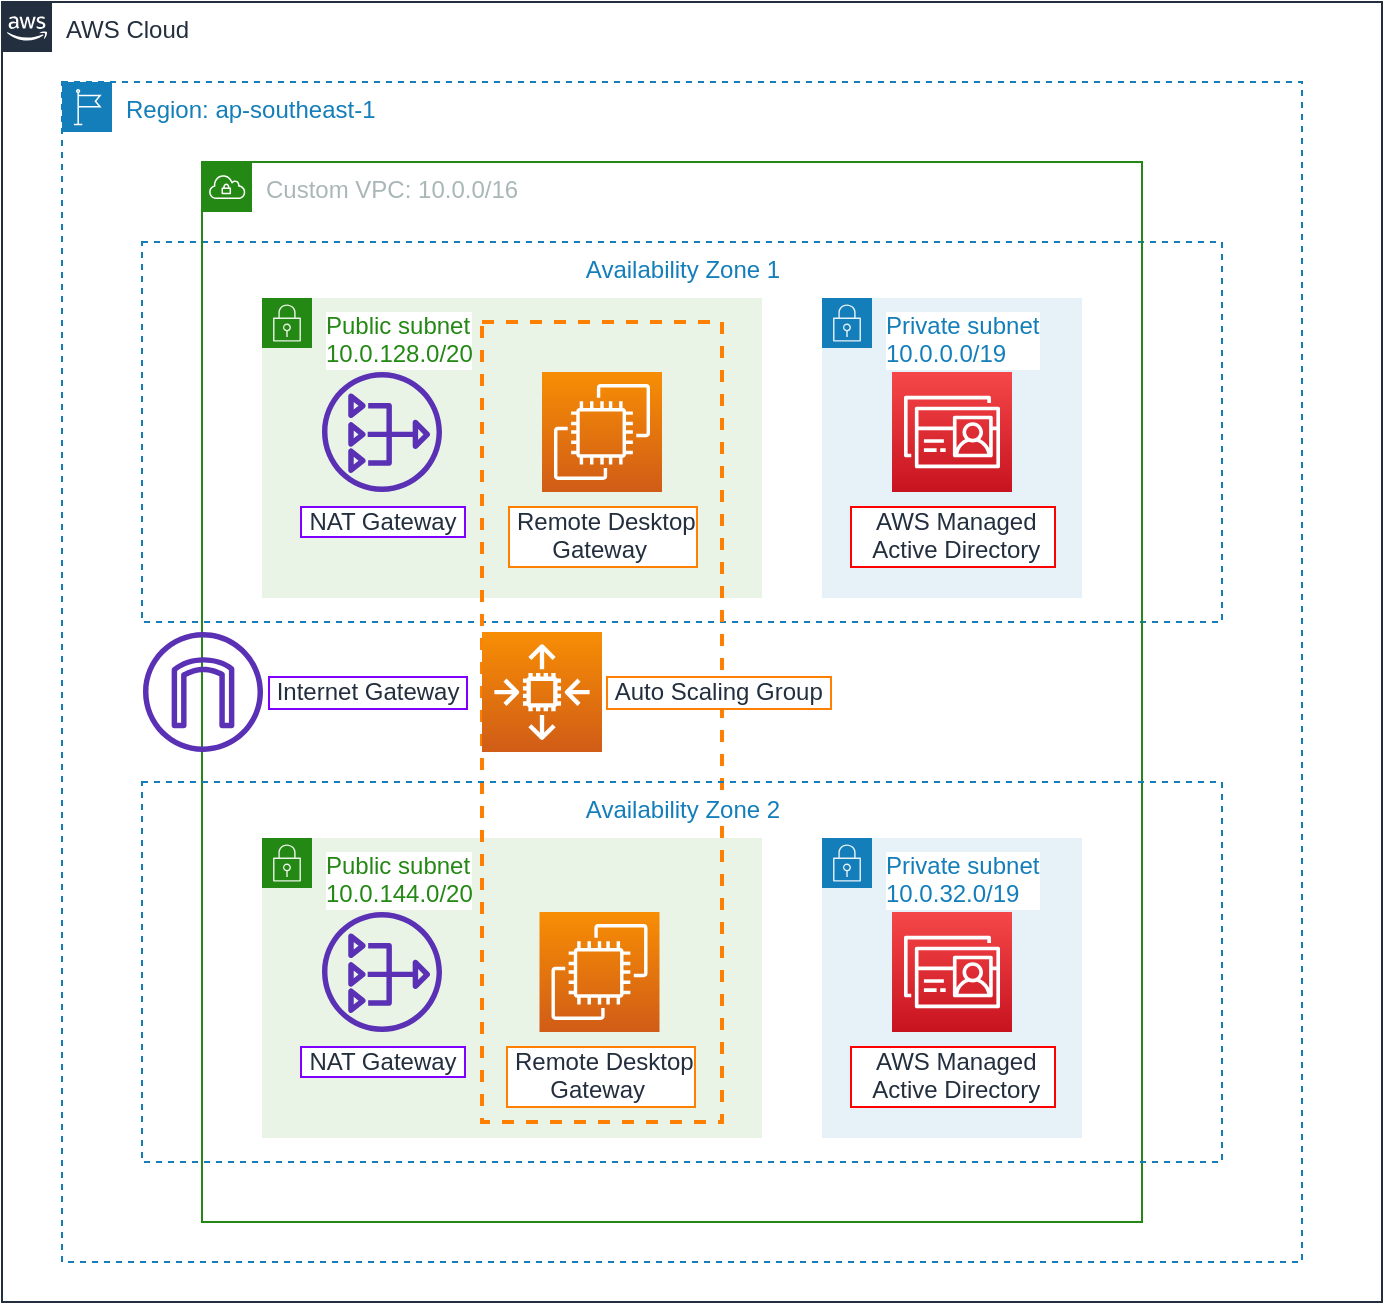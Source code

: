 <mxfile version="14.8.2" type="device" pages="5"><diagram id="uUUpBXfH_yQYTUzDo9MM" name="1_PreReq"><mxGraphModel dx="1002" dy="682" grid="1" gridSize="10" guides="1" tooltips="1" connect="1" arrows="1" fold="1" page="1" pageScale="1" pageWidth="850" pageHeight="1100" math="0" shadow="0"><root><mxCell id="0"/><mxCell id="1" parent="0"/><mxCell id="SVcK0HPKOSEO0WmRzuTL-1" value="AWS Cloud" style="points=[[0,0],[0.25,0],[0.5,0],[0.75,0],[1,0],[1,0.25],[1,0.5],[1,0.75],[1,1],[0.75,1],[0.5,1],[0.25,1],[0,1],[0,0.75],[0,0.5],[0,0.25]];outlineConnect=0;gradientColor=none;html=1;whiteSpace=wrap;fontSize=12;fontStyle=0;shape=mxgraph.aws4.group;grIcon=mxgraph.aws4.group_aws_cloud_alt;strokeColor=#232F3E;fillColor=none;verticalAlign=top;align=left;spacingLeft=30;fontColor=#232F3E;dashed=0;labelBackgroundColor=#ffffff;" parent="1" vertex="1"><mxGeometry x="80" y="410" width="690" height="650" as="geometry"/></mxCell><mxCell id="SVcK0HPKOSEO0WmRzuTL-2" value="Region: ap-southeast-1" style="points=[[0,0],[0.25,0],[0.5,0],[0.75,0],[1,0],[1,0.25],[1,0.5],[1,0.75],[1,1],[0.75,1],[0.5,1],[0.25,1],[0,1],[0,0.75],[0,0.5],[0,0.25]];outlineConnect=0;gradientColor=none;html=1;whiteSpace=wrap;fontSize=12;fontStyle=0;shape=mxgraph.aws4.group;grIcon=mxgraph.aws4.group_region;strokeColor=#147EBA;fillColor=none;verticalAlign=top;align=left;spacingLeft=30;fontColor=#147EBA;dashed=1;labelBackgroundColor=#FFFFFF;" parent="1" vertex="1"><mxGeometry x="110" y="450" width="620" height="590" as="geometry"/></mxCell><mxCell id="SVcK0HPKOSEO0WmRzuTL-9" value="Availability Zone 1" style="fillColor=none;strokeColor=#147EBA;dashed=1;verticalAlign=top;fontStyle=0;fontColor=#147EBA;labelBackgroundColor=#FFFFFF;html=1;" parent="1" vertex="1"><mxGeometry x="150" y="530" width="540" height="190" as="geometry"/></mxCell><mxCell id="SVcK0HPKOSEO0WmRzuTL-4" value="Custom VPC: 10.0.0/16" style="points=[[0,0],[0.25,0],[0.5,0],[0.75,0],[1,0],[1,0.25],[1,0.5],[1,0.75],[1,1],[0.75,1],[0.5,1],[0.25,1],[0,1],[0,0.75],[0,0.5],[0,0.25]];outlineConnect=0;gradientColor=none;html=1;whiteSpace=wrap;fontSize=12;fontStyle=0;shape=mxgraph.aws4.group;grIcon=mxgraph.aws4.group_vpc;strokeColor=#248814;fillColor=none;verticalAlign=top;align=left;spacingLeft=30;fontColor=#AAB7B8;dashed=0;labelBackgroundColor=#FFFFFF;" parent="1" vertex="1"><mxGeometry x="180" y="490" width="470" height="530" as="geometry"/></mxCell><mxCell id="SVcK0HPKOSEO0WmRzuTL-5" value="Public subnet&lt;br&gt;10.0.128.0/20" style="points=[[0,0],[0.25,0],[0.5,0],[0.75,0],[1,0],[1,0.25],[1,0.5],[1,0.75],[1,1],[0.75,1],[0.5,1],[0.25,1],[0,1],[0,0.75],[0,0.5],[0,0.25]];outlineConnect=0;gradientColor=none;html=1;whiteSpace=wrap;fontSize=12;fontStyle=0;shape=mxgraph.aws4.group;grIcon=mxgraph.aws4.group_security_group;grStroke=0;strokeColor=#248814;fillColor=#E9F3E6;verticalAlign=top;align=left;spacingLeft=30;fontColor=#248814;dashed=0;labelBackgroundColor=#FFFFFF;" parent="1" vertex="1"><mxGeometry x="210" y="558" width="250" height="150" as="geometry"/></mxCell><mxCell id="SVcK0HPKOSEO0WmRzuTL-6" value="Private subnet&lt;br&gt;10.0.0.0/19" style="points=[[0,0],[0.25,0],[0.5,0],[0.75,0],[1,0],[1,0.25],[1,0.5],[1,0.75],[1,1],[0.75,1],[0.5,1],[0.25,1],[0,1],[0,0.75],[0,0.5],[0,0.25]];outlineConnect=0;gradientColor=none;html=1;whiteSpace=wrap;fontSize=12;fontStyle=0;shape=mxgraph.aws4.group;grIcon=mxgraph.aws4.group_security_group;grStroke=0;strokeColor=#147EBA;fillColor=#E6F2F8;verticalAlign=top;align=left;spacingLeft=30;fontColor=#147EBA;dashed=0;labelBackgroundColor=#FFFFFF;" parent="1" vertex="1"><mxGeometry x="490" y="558" width="130" height="150" as="geometry"/></mxCell><mxCell id="SVcK0HPKOSEO0WmRzuTL-7" value="Public subnet&lt;br&gt;10.0.144.0/20" style="points=[[0,0],[0.25,0],[0.5,0],[0.75,0],[1,0],[1,0.25],[1,0.5],[1,0.75],[1,1],[0.75,1],[0.5,1],[0.25,1],[0,1],[0,0.75],[0,0.5],[0,0.25]];outlineConnect=0;gradientColor=none;html=1;whiteSpace=wrap;fontSize=12;fontStyle=0;shape=mxgraph.aws4.group;grIcon=mxgraph.aws4.group_security_group;grStroke=0;strokeColor=#248814;fillColor=#E9F3E6;verticalAlign=top;align=left;spacingLeft=30;fontColor=#248814;dashed=0;labelBackgroundColor=#FFFFFF;" parent="1" vertex="1"><mxGeometry x="210" y="828" width="250" height="150" as="geometry"/></mxCell><mxCell id="SVcK0HPKOSEO0WmRzuTL-8" value="Private subnet&lt;br&gt;10.0.32.0/19" style="points=[[0,0],[0.25,0],[0.5,0],[0.75,0],[1,0],[1,0.25],[1,0.5],[1,0.75],[1,1],[0.75,1],[0.5,1],[0.25,1],[0,1],[0,0.75],[0,0.5],[0,0.25]];outlineConnect=0;gradientColor=none;html=1;whiteSpace=wrap;fontSize=12;fontStyle=0;shape=mxgraph.aws4.group;grIcon=mxgraph.aws4.group_security_group;grStroke=0;strokeColor=#147EBA;fillColor=#E6F2F8;verticalAlign=top;align=left;spacingLeft=30;fontColor=#147EBA;dashed=0;labelBackgroundColor=#FFFFFF;" parent="1" vertex="1"><mxGeometry x="490" y="828" width="130" height="150" as="geometry"/></mxCell><mxCell id="SVcK0HPKOSEO0WmRzuTL-12" value="&amp;nbsp;NAT Gateway&amp;nbsp;" style="outlineConnect=0;fontColor=#232F3E;gradientColor=none;fillColor=#5A30B5;strokeColor=none;dashed=0;verticalLabelPosition=bottom;verticalAlign=top;align=center;html=1;fontSize=12;fontStyle=0;aspect=fixed;pointerEvents=1;shape=mxgraph.aws4.nat_gateway;labelBackgroundColor=#ffffff;labelBorderColor=#7F00FF;" parent="1" vertex="1"><mxGeometry x="240" y="595" width="60" height="60" as="geometry"/></mxCell><mxCell id="SVcK0HPKOSEO0WmRzuTL-14" value="&amp;nbsp;Remote Desktop &lt;br&gt;Gateway&amp;nbsp;" style="points=[[0,0,0],[0.25,0,0],[0.5,0,0],[0.75,0,0],[1,0,0],[0,1,0],[0.25,1,0],[0.5,1,0],[0.75,1,0],[1,1,0],[0,0.25,0],[0,0.5,0],[0,0.75,0],[1,0.25,0],[1,0.5,0],[1,0.75,0]];outlineConnect=0;fontColor=#232F3E;gradientColor=#F78E04;gradientDirection=north;fillColor=#D05C17;strokeColor=#ffffff;dashed=0;verticalLabelPosition=bottom;verticalAlign=top;align=center;html=1;fontSize=12;fontStyle=0;aspect=fixed;shape=mxgraph.aws4.resourceIcon;resIcon=mxgraph.aws4.ec2;labelBackgroundColor=#ffffff;labelBorderColor=#FF8000;horizontal=1;" parent="1" vertex="1"><mxGeometry x="348.75" y="865" width="60" height="60" as="geometry"/></mxCell><mxCell id="SVcK0HPKOSEO0WmRzuTL-16" value="&amp;nbsp;Remote Desktop &lt;br&gt;Gateway&amp;nbsp;" style="points=[[0,0,0],[0.25,0,0],[0.5,0,0],[0.75,0,0],[1,0,0],[0,1,0],[0.25,1,0],[0.5,1,0],[0.75,1,0],[1,1,0],[0,0.25,0],[0,0.5,0],[0,0.75,0],[1,0.25,0],[1,0.5,0],[1,0.75,0]];outlineConnect=0;fontColor=#232F3E;gradientColor=#F78E04;gradientDirection=north;fillColor=#D05C17;strokeColor=#ffffff;dashed=0;verticalLabelPosition=bottom;verticalAlign=top;align=center;html=1;fontSize=12;fontStyle=0;aspect=fixed;shape=mxgraph.aws4.resourceIcon;resIcon=mxgraph.aws4.ec2;labelBackgroundColor=#ffffff;labelBorderColor=#FF8000;horizontal=1;" parent="1" vertex="1"><mxGeometry x="350" y="595" width="60" height="60" as="geometry"/></mxCell><mxCell id="SVcK0HPKOSEO0WmRzuTL-17" value="&amp;nbsp;NAT Gateway&amp;nbsp;" style="outlineConnect=0;fontColor=#232F3E;gradientColor=none;fillColor=#5A30B5;strokeColor=none;dashed=0;verticalLabelPosition=bottom;verticalAlign=top;align=center;html=1;fontSize=12;fontStyle=0;aspect=fixed;pointerEvents=1;shape=mxgraph.aws4.nat_gateway;labelBackgroundColor=#ffffff;labelBorderColor=#7F00FF;" parent="1" vertex="1"><mxGeometry x="240" y="865" width="60" height="60" as="geometry"/></mxCell><mxCell id="SVcK0HPKOSEO0WmRzuTL-20" value="&amp;nbsp;Internet Gateway&amp;nbsp;" style="outlineConnect=0;fontColor=#232F3E;gradientColor=none;fillColor=#5A30B5;strokeColor=none;dashed=0;verticalLabelPosition=middle;verticalAlign=middle;align=left;html=1;fontSize=12;fontStyle=0;aspect=fixed;pointerEvents=1;shape=mxgraph.aws4.internet_gateway;labelBackgroundColor=#ffffff;labelBorderColor=#7F00FF;labelPosition=right;" parent="1" vertex="1"><mxGeometry x="150.5" y="725" width="60" height="60" as="geometry"/></mxCell><mxCell id="SVcK0HPKOSEO0WmRzuTL-24" value="&amp;nbsp;AWS Managed&lt;br&gt;&amp;nbsp; &amp;nbsp;Active Directory&amp;nbsp;&amp;nbsp;" style="points=[[0,0,0],[0.25,0,0],[0.5,0,0],[0.75,0,0],[1,0,0],[0,1,0],[0.25,1,0],[0.5,1,0],[0.75,1,0],[1,1,0],[0,0.25,0],[0,0.5,0],[0,0.75,0],[1,0.25,0],[1,0.5,0],[1,0.75,0]];outlineConnect=0;fontColor=#232F3E;gradientColor=#F54749;gradientDirection=north;fillColor=#C7131F;strokeColor=#ffffff;dashed=0;verticalLabelPosition=bottom;verticalAlign=top;align=center;html=1;fontSize=12;fontStyle=0;aspect=fixed;shape=mxgraph.aws4.resourceIcon;resIcon=mxgraph.aws4.directory_service;labelBackgroundColor=#ffffff;labelBorderColor=#FF0000;" parent="1" vertex="1"><mxGeometry x="525" y="595" width="60" height="60" as="geometry"/></mxCell><mxCell id="SVcK0HPKOSEO0WmRzuTL-26" value="&amp;nbsp;AWS Managed&lt;br&gt;&amp;nbsp; &amp;nbsp;Active Directory&amp;nbsp;&amp;nbsp;" style="points=[[0,0,0],[0.25,0,0],[0.5,0,0],[0.75,0,0],[1,0,0],[0,1,0],[0.25,1,0],[0.5,1,0],[0.75,1,0],[1,1,0],[0,0.25,0],[0,0.5,0],[0,0.75,0],[1,0.25,0],[1,0.5,0],[1,0.75,0]];outlineConnect=0;fontColor=#232F3E;gradientColor=#F54749;gradientDirection=north;fillColor=#C7131F;strokeColor=#ffffff;dashed=0;verticalLabelPosition=bottom;verticalAlign=top;align=center;html=1;fontSize=12;fontStyle=0;aspect=fixed;shape=mxgraph.aws4.resourceIcon;resIcon=mxgraph.aws4.directory_service;labelBackgroundColor=#ffffff;labelBorderColor=#FF0000;" parent="1" vertex="1"><mxGeometry x="525" y="865" width="60" height="60" as="geometry"/></mxCell><mxCell id="SVcK0HPKOSEO0WmRzuTL-21" value="" style="fillColor=none;dashed=1;verticalAlign=top;fontStyle=0;fontColor=#5A6C86;labelBackgroundColor=#ffffff;labelBorderColor=none;strokeWidth=2;strokeColor=#FF8000;" parent="1" vertex="1"><mxGeometry x="320" y="570" width="120" height="400" as="geometry"/></mxCell><mxCell id="SVcK0HPKOSEO0WmRzuTL-3" value="Availability Zone 2" style="fillColor=none;strokeColor=#147EBA;dashed=1;verticalAlign=top;fontStyle=0;fontColor=#147EBA;labelBackgroundColor=#FFFFFF;html=1;" parent="1" vertex="1"><mxGeometry x="150" y="800" width="540" height="190" as="geometry"/></mxCell><mxCell id="SVcK0HPKOSEO0WmRzuTL-19" value="&amp;nbsp;Auto Scaling Group&amp;nbsp;" style="points=[[0,0,0],[0.25,0,0],[0.5,0,0],[0.75,0,0],[1,0,0],[0,1,0],[0.25,1,0],[0.5,1,0],[0.75,1,0],[1,1,0],[0,0.25,0],[0,0.5,0],[0,0.75,0],[1,0.25,0],[1,0.5,0],[1,0.75,0]];outlineConnect=0;fontColor=#232F3E;gradientColor=#F78E04;gradientDirection=north;fillColor=#D05C17;strokeColor=#ffffff;dashed=0;verticalLabelPosition=middle;verticalAlign=middle;align=left;html=1;fontSize=12;fontStyle=0;aspect=fixed;shape=mxgraph.aws4.resourceIcon;resIcon=mxgraph.aws4.auto_scaling2;labelBackgroundColor=#ffffff;labelBorderColor=#FF8000;horizontal=1;labelPosition=right;" parent="1" vertex="1"><mxGeometry x="320" y="725" width="60" height="60" as="geometry"/></mxCell></root></mxGraphModel></diagram><diagram id="wpXYm5JhCNRjGpnX5Ctk" name="1.1_CFN"><mxGraphModel dx="1002" dy="682" grid="1" gridSize="10" guides="1" tooltips="1" connect="1" arrows="1" fold="1" page="1" pageScale="1" pageWidth="850" pageHeight="1100" math="0" shadow="0"><root><mxCell id="wpF9hgfo00vVLSS-34AZ-0"/><mxCell id="wpF9hgfo00vVLSS-34AZ-1" parent="wpF9hgfo00vVLSS-34AZ-0"/><mxCell id="OsxOBR5B0CA5yMAtW_9X-0" value="AWS Cloud" style="points=[[0,0],[0.25,0],[0.5,0],[0.75,0],[1,0],[1,0.25],[1,0.5],[1,0.75],[1,1],[0.75,1],[0.5,1],[0.25,1],[0,1],[0,0.75],[0,0.5],[0,0.25]];outlineConnect=0;gradientColor=none;html=1;whiteSpace=wrap;fontSize=12;fontStyle=0;shape=mxgraph.aws4.group;grIcon=mxgraph.aws4.group_aws_cloud_alt;strokeColor=#232F3E;fillColor=none;verticalAlign=top;align=left;spacingLeft=30;fontColor=#232F3E;dashed=0;labelBackgroundColor=#ffffff;" parent="wpF9hgfo00vVLSS-34AZ-1" vertex="1"><mxGeometry x="80" y="410" width="690" height="650" as="geometry"/></mxCell><mxCell id="OsxOBR5B0CA5yMAtW_9X-1" value="Region: ap-southeast-1" style="points=[[0,0],[0.25,0],[0.5,0],[0.75,0],[1,0],[1,0.25],[1,0.5],[1,0.75],[1,1],[0.75,1],[0.5,1],[0.25,1],[0,1],[0,0.75],[0,0.5],[0,0.25]];outlineConnect=0;gradientColor=none;html=1;whiteSpace=wrap;fontSize=12;fontStyle=0;shape=mxgraph.aws4.group;grIcon=mxgraph.aws4.group_region;strokeColor=#147EBA;fillColor=none;verticalAlign=top;align=left;spacingLeft=30;fontColor=#147EBA;dashed=1;labelBackgroundColor=#FFFFFF;" parent="wpF9hgfo00vVLSS-34AZ-1" vertex="1"><mxGeometry x="110" y="450" width="620" height="590" as="geometry"/></mxCell><mxCell id="OsxOBR5B0CA5yMAtW_9X-2" value="Availability Zone 1" style="fillColor=none;strokeColor=#147EBA;dashed=1;verticalAlign=top;fontStyle=0;fontColor=#147EBA;labelBackgroundColor=#FFFFFF;html=1;" parent="wpF9hgfo00vVLSS-34AZ-1" vertex="1"><mxGeometry x="150" y="530" width="540" height="190" as="geometry"/></mxCell><mxCell id="OsxOBR5B0CA5yMAtW_9X-3" value="Custom VPC: 10.0.0/16" style="points=[[0,0],[0.25,0],[0.5,0],[0.75,0],[1,0],[1,0.25],[1,0.5],[1,0.75],[1,1],[0.75,1],[0.5,1],[0.25,1],[0,1],[0,0.75],[0,0.5],[0,0.25]];outlineConnect=0;gradientColor=none;html=1;whiteSpace=wrap;fontSize=12;fontStyle=0;shape=mxgraph.aws4.group;grIcon=mxgraph.aws4.group_vpc;strokeColor=#248814;fillColor=none;verticalAlign=top;align=left;spacingLeft=30;fontColor=#AAB7B8;dashed=0;labelBackgroundColor=#FFFFFF;" parent="wpF9hgfo00vVLSS-34AZ-1" vertex="1"><mxGeometry x="180" y="490" width="470" height="530" as="geometry"/></mxCell><mxCell id="OsxOBR5B0CA5yMAtW_9X-4" value="Public subnet&lt;br&gt;10.0.128.0/20" style="points=[[0,0],[0.25,0],[0.5,0],[0.75,0],[1,0],[1,0.25],[1,0.5],[1,0.75],[1,1],[0.75,1],[0.5,1],[0.25,1],[0,1],[0,0.75],[0,0.5],[0,0.25]];outlineConnect=0;gradientColor=none;html=1;whiteSpace=wrap;fontSize=12;fontStyle=0;shape=mxgraph.aws4.group;grIcon=mxgraph.aws4.group_security_group;grStroke=0;strokeColor=#248814;fillColor=#E9F3E6;verticalAlign=top;align=left;spacingLeft=30;fontColor=#248814;dashed=0;labelBackgroundColor=#FFFFFF;" parent="wpF9hgfo00vVLSS-34AZ-1" vertex="1"><mxGeometry x="210" y="558" width="250" height="150" as="geometry"/></mxCell><mxCell id="OsxOBR5B0CA5yMAtW_9X-5" value="Private subnet&lt;br&gt;10.0.0.0/19" style="points=[[0,0],[0.25,0],[0.5,0],[0.75,0],[1,0],[1,0.25],[1,0.5],[1,0.75],[1,1],[0.75,1],[0.5,1],[0.25,1],[0,1],[0,0.75],[0,0.5],[0,0.25]];outlineConnect=0;gradientColor=none;html=1;whiteSpace=wrap;fontSize=12;fontStyle=0;shape=mxgraph.aws4.group;grIcon=mxgraph.aws4.group_security_group;grStroke=0;strokeColor=#147EBA;fillColor=#E6F2F8;verticalAlign=top;align=left;spacingLeft=30;fontColor=#147EBA;dashed=0;labelBackgroundColor=#FFFFFF;" parent="wpF9hgfo00vVLSS-34AZ-1" vertex="1"><mxGeometry x="490" y="558" width="130" height="150" as="geometry"/></mxCell><mxCell id="OsxOBR5B0CA5yMAtW_9X-6" value="Public subnet&lt;br&gt;10.0.144.0/20" style="points=[[0,0],[0.25,0],[0.5,0],[0.75,0],[1,0],[1,0.25],[1,0.5],[1,0.75],[1,1],[0.75,1],[0.5,1],[0.25,1],[0,1],[0,0.75],[0,0.5],[0,0.25]];outlineConnect=0;gradientColor=none;html=1;whiteSpace=wrap;fontSize=12;fontStyle=0;shape=mxgraph.aws4.group;grIcon=mxgraph.aws4.group_security_group;grStroke=0;strokeColor=#248814;fillColor=#E9F3E6;verticalAlign=top;align=left;spacingLeft=30;fontColor=#248814;dashed=0;labelBackgroundColor=#FFFFFF;" parent="wpF9hgfo00vVLSS-34AZ-1" vertex="1"><mxGeometry x="210" y="828" width="250" height="150" as="geometry"/></mxCell><mxCell id="OsxOBR5B0CA5yMAtW_9X-7" value="Private subnet&lt;br&gt;10.0.32.0/19" style="points=[[0,0],[0.25,0],[0.5,0],[0.75,0],[1,0],[1,0.25],[1,0.5],[1,0.75],[1,1],[0.75,1],[0.5,1],[0.25,1],[0,1],[0,0.75],[0,0.5],[0,0.25]];outlineConnect=0;gradientColor=none;html=1;whiteSpace=wrap;fontSize=12;fontStyle=0;shape=mxgraph.aws4.group;grIcon=mxgraph.aws4.group_security_group;grStroke=0;strokeColor=#147EBA;fillColor=#E6F2F8;verticalAlign=top;align=left;spacingLeft=30;fontColor=#147EBA;dashed=0;labelBackgroundColor=#FFFFFF;" parent="wpF9hgfo00vVLSS-34AZ-1" vertex="1"><mxGeometry x="490" y="828" width="130" height="150" as="geometry"/></mxCell><mxCell id="OsxOBR5B0CA5yMAtW_9X-8" value="&amp;nbsp;NAT Gateway&amp;nbsp;" style="outlineConnect=0;fontColor=#232F3E;gradientColor=none;fillColor=#5A30B5;strokeColor=none;dashed=0;verticalLabelPosition=bottom;verticalAlign=top;align=center;html=1;fontSize=12;fontStyle=0;aspect=fixed;pointerEvents=1;shape=mxgraph.aws4.nat_gateway;labelBackgroundColor=#ffffff;labelBorderColor=#7F00FF;" parent="wpF9hgfo00vVLSS-34AZ-1" vertex="1"><mxGeometry x="240" y="595" width="60" height="60" as="geometry"/></mxCell><mxCell id="OsxOBR5B0CA5yMAtW_9X-9" value="&amp;nbsp;Remote Desktop &lt;br&gt;Gateway&amp;nbsp;" style="points=[[0,0,0],[0.25,0,0],[0.5,0,0],[0.75,0,0],[1,0,0],[0,1,0],[0.25,1,0],[0.5,1,0],[0.75,1,0],[1,1,0],[0,0.25,0],[0,0.5,0],[0,0.75,0],[1,0.25,0],[1,0.5,0],[1,0.75,0]];outlineConnect=0;fontColor=#232F3E;gradientColor=#F78E04;gradientDirection=north;fillColor=#D05C17;strokeColor=#ffffff;dashed=0;verticalLabelPosition=bottom;verticalAlign=top;align=center;html=1;fontSize=12;fontStyle=0;aspect=fixed;shape=mxgraph.aws4.resourceIcon;resIcon=mxgraph.aws4.ec2;labelBackgroundColor=#ffffff;labelBorderColor=#FF8000;horizontal=1;" parent="wpF9hgfo00vVLSS-34AZ-1" vertex="1"><mxGeometry x="348.75" y="865" width="60" height="60" as="geometry"/></mxCell><mxCell id="OsxOBR5B0CA5yMAtW_9X-10" value="&amp;nbsp;Remote Desktop &lt;br&gt;Gateway&amp;nbsp;" style="points=[[0,0,0],[0.25,0,0],[0.5,0,0],[0.75,0,0],[1,0,0],[0,1,0],[0.25,1,0],[0.5,1,0],[0.75,1,0],[1,1,0],[0,0.25,0],[0,0.5,0],[0,0.75,0],[1,0.25,0],[1,0.5,0],[1,0.75,0]];outlineConnect=0;fontColor=#232F3E;gradientColor=#F78E04;gradientDirection=north;fillColor=#D05C17;strokeColor=#ffffff;dashed=0;verticalLabelPosition=bottom;verticalAlign=top;align=center;html=1;fontSize=12;fontStyle=0;aspect=fixed;shape=mxgraph.aws4.resourceIcon;resIcon=mxgraph.aws4.ec2;labelBackgroundColor=#ffffff;labelBorderColor=#FF8000;horizontal=1;" parent="wpF9hgfo00vVLSS-34AZ-1" vertex="1"><mxGeometry x="350" y="595" width="60" height="60" as="geometry"/></mxCell><mxCell id="OsxOBR5B0CA5yMAtW_9X-11" value="&amp;nbsp;NAT Gateway&amp;nbsp;" style="outlineConnect=0;fontColor=#232F3E;gradientColor=none;fillColor=#5A30B5;strokeColor=none;dashed=0;verticalLabelPosition=bottom;verticalAlign=top;align=center;html=1;fontSize=12;fontStyle=0;aspect=fixed;pointerEvents=1;shape=mxgraph.aws4.nat_gateway;labelBackgroundColor=#ffffff;labelBorderColor=#7F00FF;" parent="wpF9hgfo00vVLSS-34AZ-1" vertex="1"><mxGeometry x="240" y="865" width="60" height="60" as="geometry"/></mxCell><mxCell id="OsxOBR5B0CA5yMAtW_9X-12" value="&amp;nbsp;Internet Gateway&amp;nbsp;" style="outlineConnect=0;fontColor=#232F3E;gradientColor=none;fillColor=#5A30B5;strokeColor=none;dashed=0;verticalLabelPosition=middle;verticalAlign=middle;align=left;html=1;fontSize=12;fontStyle=0;aspect=fixed;pointerEvents=1;shape=mxgraph.aws4.internet_gateway;labelBackgroundColor=#ffffff;labelBorderColor=#7F00FF;labelPosition=right;" parent="wpF9hgfo00vVLSS-34AZ-1" vertex="1"><mxGeometry x="150.5" y="725" width="60" height="60" as="geometry"/></mxCell><mxCell id="OsxOBR5B0CA5yMAtW_9X-16" value="" style="fillColor=none;dashed=1;verticalAlign=top;fontStyle=0;fontColor=#5A6C86;labelBackgroundColor=#ffffff;labelBorderColor=none;strokeWidth=2;strokeColor=#FF8000;" parent="wpF9hgfo00vVLSS-34AZ-1" vertex="1"><mxGeometry x="320" y="570" width="120" height="400" as="geometry"/></mxCell><mxCell id="OsxOBR5B0CA5yMAtW_9X-17" value="Availability Zone 2" style="fillColor=none;strokeColor=#147EBA;dashed=1;verticalAlign=top;fontStyle=0;fontColor=#147EBA;labelBackgroundColor=#FFFFFF;html=1;" parent="wpF9hgfo00vVLSS-34AZ-1" vertex="1"><mxGeometry x="150" y="800" width="540" height="190" as="geometry"/></mxCell><mxCell id="OsxOBR5B0CA5yMAtW_9X-15" value="&amp;nbsp;Auto Scaling Group&amp;nbsp;" style="points=[[0,0,0],[0.25,0,0],[0.5,0,0],[0.75,0,0],[1,0,0],[0,1,0],[0.25,1,0],[0.5,1,0],[0.75,1,0],[1,1,0],[0,0.25,0],[0,0.5,0],[0,0.75,0],[1,0.25,0],[1,0.5,0],[1,0.75,0]];outlineConnect=0;fontColor=#232F3E;gradientColor=#F78E04;gradientDirection=north;fillColor=#D05C17;strokeColor=#ffffff;dashed=0;verticalLabelPosition=middle;verticalAlign=middle;align=left;html=1;fontSize=12;fontStyle=0;aspect=fixed;shape=mxgraph.aws4.resourceIcon;resIcon=mxgraph.aws4.auto_scaling2;labelBackgroundColor=#ffffff;labelBorderColor=#FF8000;horizontal=1;labelPosition=right;" parent="wpF9hgfo00vVLSS-34AZ-1" vertex="1"><mxGeometry x="320" y="725" width="60" height="60" as="geometry"/></mxCell></root></mxGraphModel></diagram><diagram id="kVUW_BlXq5XRRf1DtxRT" name="2_HybridDNS"><mxGraphModel dx="1002" dy="682" grid="1" gridSize="10" guides="1" tooltips="1" connect="1" arrows="1" fold="1" page="1" pageScale="1" pageWidth="850" pageHeight="1100" math="0" shadow="0"><root><mxCell id="zo_VOWY5QhMke8u8lPzb-0"/><mxCell id="zo_VOWY5QhMke8u8lPzb-1" parent="zo_VOWY5QhMke8u8lPzb-0"/><mxCell id="KjRbbzU3YkiisopRE2RX-0" value="" style="outlineConnect=0;fontColor=#232F3E;gradientColor=none;fillColor=#232F3E;strokeColor=none;dashed=0;verticalLabelPosition=bottom;verticalAlign=top;align=center;html=1;fontSize=12;fontStyle=0;aspect=fixed;pointerEvents=1;shape=mxgraph.aws4.internet_alt2;labelBackgroundColor=#ffffff;" parent="zo_VOWY5QhMke8u8lPzb-1" vertex="1"><mxGeometry x="800" y="774.5" width="40" height="40" as="geometry"/></mxCell><mxCell id="KjRbbzU3YkiisopRE2RX-1" value="AWS Cloud" style="points=[[0,0],[0.25,0],[0.5,0],[0.75,0],[1,0],[1,0.25],[1,0.5],[1,0.75],[1,1],[0.75,1],[0.5,1],[0.25,1],[0,1],[0,0.75],[0,0.5],[0,0.25]];outlineConnect=0;gradientColor=none;html=1;whiteSpace=wrap;fontSize=12;fontStyle=0;shape=mxgraph.aws4.group;grIcon=mxgraph.aws4.group_aws_cloud_alt;strokeColor=#232F3E;fillColor=none;verticalAlign=top;align=left;spacingLeft=30;fontColor=#232F3E;dashed=0;labelBackgroundColor=#ffffff;" parent="zo_VOWY5QhMke8u8lPzb-1" vertex="1"><mxGeometry y="420" width="890" height="650" as="geometry"/></mxCell><mxCell id="KjRbbzU3YkiisopRE2RX-2" value="Corporate data center (Simulated)" style="points=[[0,0],[0.25,0],[0.5,0],[0.75,0],[1,0],[1,0.25],[1,0.5],[1,0.75],[1,1],[0.75,1],[0.5,1],[0.25,1],[0,1],[0,0.75],[0,0.5],[0,0.25]];outlineConnect=0;gradientColor=none;html=1;whiteSpace=wrap;fontSize=12;fontStyle=0;shape=mxgraph.aws4.group;grIcon=mxgraph.aws4.group_corporate_data_center;strokeColor=#5A6C86;fillColor=none;verticalAlign=top;align=left;spacingLeft=30;fontColor=#5A6C86;dashed=0;labelBackgroundColor=#ffffff;" parent="zo_VOWY5QhMke8u8lPzb-1" vertex="1"><mxGeometry x="40" y="480" width="220" height="540" as="geometry"/></mxCell><mxCell id="KjRbbzU3YkiisopRE2RX-3" value="Availability Zone 2" style="fillColor=none;strokeColor=#147EBA;dashed=1;verticalAlign=top;fontStyle=0;fontColor=#147EBA;labelBackgroundColor=#ffffff;" parent="zo_VOWY5QhMke8u8lPzb-1" vertex="1"><mxGeometry x="280" y="770" width="370" height="230" as="geometry"/></mxCell><mxCell id="KjRbbzU3YkiisopRE2RX-4" value="&amp;nbsp;AWS Managed&lt;br&gt;&amp;nbsp; &amp;nbsp;Active Directory&amp;nbsp;&amp;nbsp;" style="points=[[0,0,0],[0.25,0,0],[0.5,0,0],[0.75,0,0],[1,0,0],[0,1,0],[0.25,1,0],[0.5,1,0],[0.75,1,0],[1,1,0],[0,0.25,0],[0,0.5,0],[0,0.75,0],[1,0.25,0],[1,0.5,0],[1,0.75,0]];outlineConnect=0;fontColor=#232F3E;gradientColor=#F54749;gradientDirection=north;fillColor=#C7131F;strokeColor=#ffffff;dashed=0;verticalLabelPosition=bottom;verticalAlign=top;align=center;html=1;fontSize=12;fontStyle=0;aspect=fixed;shape=mxgraph.aws4.resourceIcon;resIcon=mxgraph.aws4.directory_service;labelBackgroundColor=#ffffff;labelBorderColor=#FF0000;" parent="zo_VOWY5QhMke8u8lPzb-1" vertex="1"><mxGeometry x="120" y="715" width="60" height="60" as="geometry"/></mxCell><mxCell id="KjRbbzU3YkiisopRE2RX-5" value="VPC" style="points=[[0,0],[0.25,0],[0.5,0],[0.75,0],[1,0],[1,0.25],[1,0.5],[1,0.75],[1,1],[0.75,1],[0.5,1],[0.25,1],[0,1],[0,0.75],[0,0.5],[0,0.25]];outlineConnect=0;gradientColor=none;html=1;whiteSpace=wrap;fontSize=12;fontStyle=0;shape=mxgraph.aws4.group;grIcon=mxgraph.aws4.group_vpc;strokeColor=#248814;fillColor=none;verticalAlign=top;align=left;spacingLeft=30;fontColor=#AAB7B8;dashed=0;labelBackgroundColor=#ffffff;" parent="zo_VOWY5QhMke8u8lPzb-1" vertex="1"><mxGeometry x="300" y="480" width="300" height="540" as="geometry"/></mxCell><mxCell id="KjRbbzU3YkiisopRE2RX-6" value="" style="points=[[0,0,0],[0.25,0,0],[0.5,0,0],[0.75,0,0],[1,0,0],[0,1,0],[0.25,1,0],[0.5,1,0],[0.75,1,0],[1,1,0],[0,0.25,0],[0,0.5,0],[0,0.75,0],[1,0.25,0],[1,0.5,0],[1,0.75,0]];outlineConnect=0;fontColor=#232F3E;gradientColor=#F78E04;gradientDirection=north;fillColor=#D05C17;strokeColor=#ffffff;dashed=0;verticalLabelPosition=bottom;verticalAlign=top;align=center;html=1;fontSize=12;fontStyle=0;aspect=fixed;shape=mxgraph.aws4.resourceIcon;resIcon=mxgraph.aws4.ec2;labelBackgroundColor=#ffffff;labelBorderColor=#FF8000;horizontal=1;" parent="zo_VOWY5QhMke8u8lPzb-1" vertex="1"><mxGeometry x="330" y="930" width="60" height="60" as="geometry"/></mxCell><mxCell id="KjRbbzU3YkiisopRE2RX-7" value="Availability Zone 1" style="fillColor=none;strokeColor=#147EBA;dashed=1;verticalAlign=top;fontStyle=0;fontColor=#147EBA;labelBackgroundColor=#ffffff;" parent="zo_VOWY5QhMke8u8lPzb-1" vertex="1"><mxGeometry x="280" y="510" width="370" height="230" as="geometry"/></mxCell><mxCell id="KjRbbzU3YkiisopRE2RX-8" value="" style="points=[[0,0,0],[0.25,0,0],[0.5,0,0],[0.75,0,0],[1,0,0],[0,1,0],[0.25,1,0],[0.5,1,0],[0.75,1,0],[1,1,0],[0,0.25,0],[0,0.5,0],[0,0.75,0],[1,0.25,0],[1,0.5,0],[1,0.75,0]];outlineConnect=0;fontColor=#232F3E;gradientColor=#F78E04;gradientDirection=north;fillColor=#D05C17;strokeColor=#ffffff;dashed=0;verticalLabelPosition=bottom;verticalAlign=top;align=center;html=1;fontSize=12;fontStyle=0;aspect=fixed;shape=mxgraph.aws4.resourceIcon;resIcon=mxgraph.aws4.ec2;labelBackgroundColor=#ffffff;labelBorderColor=#FF8000;horizontal=1;" parent="zo_VOWY5QhMke8u8lPzb-1" vertex="1"><mxGeometry x="315" y="515" width="60" height="60" as="geometry"/></mxCell><mxCell id="KjRbbzU3YkiisopRE2RX-9" value="&amp;nbsp;Route53 Resolver&amp;nbsp;" style="points=[[0,0,0],[0.25,0,0],[0.5,0,0],[0.75,0,0],[1,0,0],[0,1,0],[0.25,1,0],[0.5,1,0],[0.75,1,0],[1,1,0],[0,0.25,0],[0,0.5,0],[0,0.75,0],[1,0.25,0],[1,0.5,0],[1,0.75,0]];outlineConnect=0;fontColor=#232F3E;gradientColor=#945DF2;gradientDirection=north;fillColor=#5A30B5;strokeColor=#ffffff;dashed=0;verticalLabelPosition=bottom;verticalAlign=top;align=center;html=1;fontSize=12;fontStyle=0;aspect=fixed;shape=mxgraph.aws4.resourceIcon;resIcon=mxgraph.aws4.route_53;labelBackgroundColor=#ffffff;labelBorderColor=#7F00FF;" parent="zo_VOWY5QhMke8u8lPzb-1" vertex="1"><mxGeometry x="680" y="715" width="60" height="60" as="geometry"/></mxCell><mxCell id="KjRbbzU3YkiisopRE2RX-10" value="&amp;nbsp;VPC +2&amp;nbsp;" style="outlineConnect=0;fontColor=#232F3E;gradientColor=none;fillColor=#5A30B5;strokeColor=none;dashed=0;verticalLabelPosition=bottom;verticalAlign=top;align=center;html=1;fontSize=12;fontStyle=0;aspect=fixed;pointerEvents=1;shape=mxgraph.aws4.endpoint;labelBackgroundColor=#ffffff;labelBorderColor=#7F00FF;" parent="zo_VOWY5QhMke8u8lPzb-1" vertex="1"><mxGeometry x="550" y="525" width="40" height="40" as="geometry"/></mxCell><mxCell id="KjRbbzU3YkiisopRE2RX-11" value="&amp;nbsp;Outbound&amp;nbsp;" style="outlineConnect=0;fontColor=#232F3E;gradientColor=none;fillColor=#5A30B5;strokeColor=none;dashed=0;verticalLabelPosition=bottom;verticalAlign=top;align=center;html=1;fontSize=12;fontStyle=0;aspect=fixed;pointerEvents=1;shape=mxgraph.aws4.elastic_network_interface;labelBackgroundColor=#ffffff;labelBorderColor=#7F00FF;" parent="zo_VOWY5QhMke8u8lPzb-1" vertex="1"><mxGeometry x="470" y="590" width="40" height="40" as="geometry"/></mxCell><mxCell id="KjRbbzU3YkiisopRE2RX-12" value="&amp;nbsp;Outbound&amp;nbsp;" style="outlineConnect=0;fontColor=#232F3E;gradientColor=none;fillColor=#5A30B5;strokeColor=none;dashed=0;verticalLabelPosition=bottom;verticalAlign=top;align=center;html=1;fontSize=12;fontStyle=0;aspect=fixed;pointerEvents=1;shape=mxgraph.aws4.elastic_network_interface;labelBackgroundColor=#ffffff;labelBorderColor=#7F00FF;" parent="zo_VOWY5QhMke8u8lPzb-1" vertex="1"><mxGeometry x="470" y="880" width="40" height="40" as="geometry"/></mxCell><mxCell id="KjRbbzU3YkiisopRE2RX-13" value="&amp;nbsp;VPC +2&amp;nbsp;" style="outlineConnect=0;fontColor=#232F3E;gradientColor=none;fillColor=#5A30B5;strokeColor=none;dashed=0;verticalLabelPosition=bottom;verticalAlign=top;align=center;html=1;fontSize=12;fontStyle=0;aspect=fixed;pointerEvents=1;shape=mxgraph.aws4.endpoint;labelBackgroundColor=#ffffff;labelBorderColor=#7F00FF;" parent="zo_VOWY5QhMke8u8lPzb-1" vertex="1"><mxGeometry x="550" y="940" width="40" height="40" as="geometry"/></mxCell><mxCell id="KjRbbzU3YkiisopRE2RX-14" value="" style="points=[[0,0,0],[0.25,0,0],[0.5,0,0],[0.75,0,0],[1,0,0],[0,1,0],[0.25,1,0],[0.5,1,0],[0.75,1,0],[1,1,0],[0,0.25,0],[0,0.5,0],[0,0.75,0],[1,0.25,0],[1,0.5,0],[1,0.75,0]];outlineConnect=0;fontColor=#232F3E;gradientColor=#945DF2;gradientDirection=north;fillColor=#5A30B5;strokeColor=#ffffff;dashed=0;verticalLabelPosition=bottom;verticalAlign=top;align=center;html=1;fontSize=12;fontStyle=0;aspect=fixed;shape=mxgraph.aws4.resourceIcon;resIcon=mxgraph.aws4.vpc;labelBackgroundColor=#ffffff;" parent="zo_VOWY5QhMke8u8lPzb-1" vertex="1"><mxGeometry x="820" y="724.5" width="40" height="40" as="geometry"/></mxCell><mxCell id="KjRbbzU3YkiisopRE2RX-15" value="" style="points=[[0,0,0],[0.25,0,0],[0.5,0,0],[0.75,0,0],[1,0,0],[0,1,0],[0.25,1,0],[0.5,1,0],[0.75,1,0],[1,1,0],[0,0.25,0],[0,0.5,0],[0,0.75,0],[1,0.25,0],[1,0.5,0],[1,0.75,0]];outlineConnect=0;fontColor=#232F3E;gradientColor=#945DF2;gradientDirection=north;fillColor=#5A30B5;strokeColor=#ffffff;dashed=0;verticalLabelPosition=bottom;verticalAlign=top;align=center;html=1;fontSize=12;fontStyle=0;aspect=fixed;shape=mxgraph.aws4.resourceIcon;resIcon=mxgraph.aws4.route_53;labelBackgroundColor=#ffffff;" parent="zo_VOWY5QhMke8u8lPzb-1" vertex="1"><mxGeometry x="800" y="675.5" width="40" height="40" as="geometry"/></mxCell><mxCell id="KjRbbzU3YkiisopRE2RX-16" value="AWS =&amp;gt; On-premise" style="outlineConnect=0;dashed=0;verticalLabelPosition=middle;verticalAlign=middle;align=left;html=1;fontSize=12;fontStyle=0;aspect=fixed;pointerEvents=1;shape=mxgraph.aws4.email_2;labelBackgroundColor=#ffffff;fillColor=#FF0000;fontColor=#FF0000;labelPosition=right;" parent="zo_VOWY5QhMke8u8lPzb-1" vertex="1"><mxGeometry x="310" y="580.0" width="40" height="25.13" as="geometry"/></mxCell><mxCell id="KjRbbzU3YkiisopRE2RX-17" value="" style="edgeStyle=orthogonalEdgeStyle;html=1;endArrow=block;elbow=vertical;startArrow=none;endFill=1;rounded=0;fontColor=#FF0000;strokeColor=#009900;" parent="zo_VOWY5QhMke8u8lPzb-1" source="KjRbbzU3YkiisopRE2RX-6" target="KjRbbzU3YkiisopRE2RX-13" edge="1"><mxGeometry width="100" relative="1" as="geometry"><mxPoint x="350" y="720" as="sourcePoint"/><mxPoint x="450" y="720" as="targetPoint"/></mxGeometry></mxCell><mxCell id="KjRbbzU3YkiisopRE2RX-18" value="" style="html=1;endArrow=block;elbow=vertical;startArrow=none;endFill=1;rounded=0;fontColor=#FF0000;entryX=0;entryY=0.5;entryDx=0;entryDy=0;entryPerimeter=0;strokeColor=#009900;" parent="zo_VOWY5QhMke8u8lPzb-1" source="KjRbbzU3YkiisopRE2RX-13" target="KjRbbzU3YkiisopRE2RX-9" edge="1"><mxGeometry width="100" relative="1" as="geometry"><mxPoint x="350" y="720" as="sourcePoint"/><mxPoint x="630" y="900" as="targetPoint"/></mxGeometry></mxCell><mxCell id="KjRbbzU3YkiisopRE2RX-19" value="" style="edgeStyle=orthogonalEdgeStyle;html=1;endArrow=block;elbow=vertical;startArrow=none;endFill=1;rounded=0;fontColor=#FF0000;exitX=1;exitY=0.5;exitDx=0;exitDy=0;exitPerimeter=0;strokeColor=#009900;" parent="zo_VOWY5QhMke8u8lPzb-1" source="KjRbbzU3YkiisopRE2RX-8" target="KjRbbzU3YkiisopRE2RX-10" edge="1"><mxGeometry width="100" relative="1" as="geometry"><mxPoint x="350" y="720" as="sourcePoint"/><mxPoint x="450" y="720" as="targetPoint"/></mxGeometry></mxCell><mxCell id="KjRbbzU3YkiisopRE2RX-20" value="" style="html=1;endArrow=block;elbow=vertical;startArrow=none;endFill=1;rounded=0;fontColor=#FF0000;entryX=0;entryY=0.5;entryDx=0;entryDy=0;entryPerimeter=0;strokeColor=#009900;" parent="zo_VOWY5QhMke8u8lPzb-1" source="KjRbbzU3YkiisopRE2RX-10" target="KjRbbzU3YkiisopRE2RX-9" edge="1"><mxGeometry width="100" relative="1" as="geometry"><mxPoint x="350" y="720" as="sourcePoint"/><mxPoint x="450" y="720" as="targetPoint"/></mxGeometry></mxCell><mxCell id="KjRbbzU3YkiisopRE2RX-21" value="" style="html=1;endArrow=block;elbow=vertical;startArrow=none;endFill=1;strokeColor=#545B64;rounded=0;fontColor=#FF0000;entryX=0;entryY=0.5;entryDx=0;entryDy=0;entryPerimeter=0;exitX=1;exitY=0.5;exitDx=0;exitDy=0;exitPerimeter=0;" parent="zo_VOWY5QhMke8u8lPzb-1" source="KjRbbzU3YkiisopRE2RX-9" target="KjRbbzU3YkiisopRE2RX-15" edge="1"><mxGeometry width="100" relative="1" as="geometry"><mxPoint x="400" y="855" as="sourcePoint"/><mxPoint x="500" y="855" as="targetPoint"/></mxGeometry></mxCell><mxCell id="KjRbbzU3YkiisopRE2RX-22" value="" style="html=1;endArrow=block;elbow=vertical;startArrow=none;endFill=1;strokeColor=#545B64;rounded=0;fontColor=#FF0000;entryX=0;entryY=0.5;entryDx=0;entryDy=0;entryPerimeter=0;" parent="zo_VOWY5QhMke8u8lPzb-1" target="KjRbbzU3YkiisopRE2RX-14" edge="1"><mxGeometry width="100" relative="1" as="geometry"><mxPoint x="740" y="745" as="sourcePoint"/><mxPoint x="500" y="855" as="targetPoint"/></mxGeometry></mxCell><mxCell id="KjRbbzU3YkiisopRE2RX-23" value="" style="html=1;endArrow=block;elbow=vertical;startArrow=none;endFill=1;strokeColor=#545B64;rounded=0;fontColor=#FF0000;exitX=1;exitY=0.5;exitDx=0;exitDy=0;exitPerimeter=0;" parent="zo_VOWY5QhMke8u8lPzb-1" source="KjRbbzU3YkiisopRE2RX-9" target="KjRbbzU3YkiisopRE2RX-0" edge="1"><mxGeometry width="100" relative="1" as="geometry"><mxPoint x="750" y="755" as="sourcePoint"/><mxPoint x="810" y="696" as="targetPoint"/></mxGeometry></mxCell><mxCell id="KjRbbzU3YkiisopRE2RX-24" value="" style="html=1;endArrow=block;elbow=vertical;startArrow=none;endFill=1;rounded=0;fontColor=#FF0000;exitX=0;exitY=0.5;exitDx=0;exitDy=0;exitPerimeter=0;strokeColor=#FF0000;" parent="zo_VOWY5QhMke8u8lPzb-1" source="KjRbbzU3YkiisopRE2RX-9" target="KjRbbzU3YkiisopRE2RX-11" edge="1"><mxGeometry width="100" relative="1" as="geometry"><mxPoint x="420" y="780" as="sourcePoint"/><mxPoint x="520" y="780" as="targetPoint"/></mxGeometry></mxCell><mxCell id="KjRbbzU3YkiisopRE2RX-25" value="" style="html=1;endArrow=block;elbow=vertical;startArrow=none;endFill=1;rounded=0;fontColor=#FF0000;exitX=0;exitY=0.5;exitDx=0;exitDy=0;exitPerimeter=0;strokeColor=#FF0000;" parent="zo_VOWY5QhMke8u8lPzb-1" source="KjRbbzU3YkiisopRE2RX-9" target="KjRbbzU3YkiisopRE2RX-12" edge="1"><mxGeometry width="100" relative="1" as="geometry"><mxPoint x="630" y="900" as="sourcePoint"/><mxPoint x="520" y="780" as="targetPoint"/></mxGeometry></mxCell><mxCell id="KjRbbzU3YkiisopRE2RX-26" value="" style="html=1;endArrow=none;elbow=vertical;startArrow=block;startFill=1;rounded=0;fontColor=#FF0000;strokeColor=#FF0000;" parent="zo_VOWY5QhMke8u8lPzb-1" target="KjRbbzU3YkiisopRE2RX-11" edge="1"><mxGeometry width="100" relative="1" as="geometry"><mxPoint x="180" y="745" as="sourcePoint"/><mxPoint x="520" y="780" as="targetPoint"/></mxGeometry></mxCell><mxCell id="KjRbbzU3YkiisopRE2RX-27" value="" style="html=1;endArrow=block;elbow=vertical;startArrow=none;endFill=1;rounded=0;fontColor=#FF0000;entryX=1;entryY=0.5;entryDx=0;entryDy=0;entryPerimeter=0;strokeColor=#FF0000;" parent="zo_VOWY5QhMke8u8lPzb-1" source="KjRbbzU3YkiisopRE2RX-12" target="KjRbbzU3YkiisopRE2RX-4" edge="1"><mxGeometry width="100" relative="1" as="geometry"><mxPoint x="420" y="780" as="sourcePoint"/><mxPoint x="520" y="780" as="targetPoint"/></mxGeometry></mxCell><mxCell id="KjRbbzU3YkiisopRE2RX-28" value="&amp;nbsp;Inbound&amp;nbsp;" style="outlineConnect=0;fontColor=#232F3E;gradientColor=none;fillColor=#5A30B5;strokeColor=none;dashed=0;verticalLabelPosition=bottom;verticalAlign=top;align=center;html=1;fontSize=12;fontStyle=0;aspect=fixed;pointerEvents=1;shape=mxgraph.aws4.elastic_network_interface;labelBackgroundColor=#ffffff;labelBorderColor=#7F00FF;" parent="zo_VOWY5QhMke8u8lPzb-1" vertex="1"><mxGeometry x="470" y="660" width="40" height="40" as="geometry"/></mxCell><mxCell id="KjRbbzU3YkiisopRE2RX-29" value="&amp;nbsp;Inbound&amp;nbsp;" style="outlineConnect=0;fontColor=#232F3E;gradientColor=none;fillColor=#5A30B5;strokeColor=none;dashed=0;verticalLabelPosition=bottom;verticalAlign=top;align=center;html=1;fontSize=12;fontStyle=0;aspect=fixed;pointerEvents=1;shape=mxgraph.aws4.elastic_network_interface;labelBackgroundColor=#ffffff;labelBorderColor=#7F00FF;" parent="zo_VOWY5QhMke8u8lPzb-1" vertex="1"><mxGeometry x="470" y="800" width="40" height="40" as="geometry"/></mxCell><mxCell id="KjRbbzU3YkiisopRE2RX-30" value="" style="html=1;endArrow=block;elbow=vertical;startArrow=none;endFill=1;rounded=0;fontColor=#0000FF;exitX=1;exitY=0.5;exitDx=0;exitDy=0;exitPerimeter=0;strokeColor=#0000FF;" parent="zo_VOWY5QhMke8u8lPzb-1" source="KjRbbzU3YkiisopRE2RX-4" target="KjRbbzU3YkiisopRE2RX-28" edge="1"><mxGeometry width="100" relative="1" as="geometry"><mxPoint x="420" y="780" as="sourcePoint"/><mxPoint x="520" y="780" as="targetPoint"/></mxGeometry></mxCell><mxCell id="KjRbbzU3YkiisopRE2RX-31" value="" style="html=1;endArrow=block;elbow=vertical;startArrow=none;endFill=1;rounded=0;fontColor=#0000FF;exitX=1;exitY=0.5;exitDx=0;exitDy=0;exitPerimeter=0;strokeColor=#0000FF;" parent="zo_VOWY5QhMke8u8lPzb-1" source="KjRbbzU3YkiisopRE2RX-4" target="KjRbbzU3YkiisopRE2RX-29" edge="1"><mxGeometry width="100" relative="1" as="geometry"><mxPoint x="420" y="780" as="sourcePoint"/><mxPoint x="520" y="780" as="targetPoint"/></mxGeometry></mxCell><mxCell id="KjRbbzU3YkiisopRE2RX-32" value="" style="html=1;endArrow=block;elbow=vertical;startArrow=none;endFill=1;rounded=0;fontColor=#0000FF;entryX=0;entryY=0.5;entryDx=0;entryDy=0;entryPerimeter=0;strokeColor=#0000FF;" parent="zo_VOWY5QhMke8u8lPzb-1" source="KjRbbzU3YkiisopRE2RX-28" target="KjRbbzU3YkiisopRE2RX-9" edge="1"><mxGeometry width="100" relative="1" as="geometry"><mxPoint x="500" y="720" as="sourcePoint"/><mxPoint x="600" y="720" as="targetPoint"/></mxGeometry></mxCell><mxCell id="KjRbbzU3YkiisopRE2RX-33" value="" style="html=1;endArrow=block;elbow=vertical;startArrow=none;endFill=1;rounded=0;fontColor=#0000FF;strokeColor=#0000FF;entryX=0;entryY=0.5;entryDx=0;entryDy=0;entryPerimeter=0;" parent="zo_VOWY5QhMke8u8lPzb-1" source="KjRbbzU3YkiisopRE2RX-29" target="KjRbbzU3YkiisopRE2RX-9" edge="1"><mxGeometry width="100" relative="1" as="geometry"><mxPoint x="500" y="720" as="sourcePoint"/><mxPoint x="680" y="750" as="targetPoint"/></mxGeometry></mxCell><mxCell id="KjRbbzU3YkiisopRE2RX-34" value="&amp;nbsp;On-premise =&amp;gt; AWS&amp;nbsp;" style="outlineConnect=0;dashed=0;verticalLabelPosition=middle;verticalAlign=middle;align=left;html=1;fontSize=12;fontStyle=0;aspect=fixed;pointerEvents=1;shape=mxgraph.aws4.email_2;labelBackgroundColor=#ffffff;labelPosition=right;fillColor=#0000FF;fontColor=#0000FF;" parent="zo_VOWY5QhMke8u8lPzb-1" vertex="1"><mxGeometry x="100" y="814.5" width="40" height="25.13" as="geometry"/></mxCell></root></mxGraphModel></diagram><diagram id="FUP2blJHMtsS2f3S5wgf" name="2.1_OutboundEndpoint"><mxGraphModel dx="1002" dy="625" grid="1" gridSize="10" guides="1" tooltips="1" connect="1" arrows="1" fold="1" page="1" pageScale="1" pageWidth="850" pageHeight="1100" math="0" shadow="0"><root><mxCell id="1ejNBzvJqb7kALFSfvQb-0"/><mxCell id="1ejNBzvJqb7kALFSfvQb-1" parent="1ejNBzvJqb7kALFSfvQb-0"/><mxCell id="6TEOAQvbgbz14kw57ke4-17" value="" style="outlineConnect=0;fontColor=#232F3E;gradientColor=none;fillColor=#232F3E;strokeColor=none;dashed=0;verticalLabelPosition=bottom;verticalAlign=top;align=center;html=1;fontSize=12;fontStyle=0;aspect=fixed;pointerEvents=1;shape=mxgraph.aws4.internet_alt2;labelBackgroundColor=#ffffff;direction=east;" vertex="1" parent="1ejNBzvJqb7kALFSfvQb-1"><mxGeometry x="880" y="764.5" width="40" height="40" as="geometry"/></mxCell><mxCell id="nrkvtbm_Tn5BrZso5TIp-0" value="AWS Cloud" style="points=[[0,0],[0.25,0],[0.5,0],[0.75,0],[1,0],[1,0.25],[1,0.5],[1,0.75],[1,1],[0.75,1],[0.5,1],[0.25,1],[0,1],[0,0.75],[0,0.5],[0,0.25]];outlineConnect=0;gradientColor=none;html=1;whiteSpace=wrap;fontSize=12;fontStyle=0;shape=mxgraph.aws4.group;grIcon=mxgraph.aws4.group_aws_cloud_alt;strokeColor=#232F3E;fillColor=none;verticalAlign=top;align=left;spacingLeft=30;fontColor=#232F3E;dashed=0;labelBackgroundColor=#ffffff;direction=east;" vertex="1" parent="1ejNBzvJqb7kALFSfvQb-1"><mxGeometry x="80" y="410" width="890" height="650" as="geometry"/></mxCell><mxCell id="ESpsqWKUGLyOB3JH-X-i-0" value="Corporate data center (Simulated)" style="points=[[0,0],[0.25,0],[0.5,0],[0.75,0],[1,0],[1,0.25],[1,0.5],[1,0.75],[1,1],[0.75,1],[0.5,1],[0.25,1],[0,1],[0,0.75],[0,0.5],[0,0.25]];outlineConnect=0;gradientColor=none;html=1;whiteSpace=wrap;fontSize=12;fontStyle=0;shape=mxgraph.aws4.group;grIcon=mxgraph.aws4.group_corporate_data_center;strokeColor=#5A6C86;fillColor=none;verticalAlign=top;align=left;spacingLeft=30;fontColor=#5A6C86;dashed=0;labelBackgroundColor=#ffffff;direction=east;" vertex="1" parent="1ejNBzvJqb7kALFSfvQb-1"><mxGeometry x="120" y="470" width="220" height="540" as="geometry"/></mxCell><mxCell id="6TEOAQvbgbz14kw57ke4-4" value="Availability Zone 2" style="fillColor=none;strokeColor=#147EBA;dashed=1;verticalAlign=top;fontStyle=0;fontColor=#147EBA;labelBackgroundColor=#ffffff;direction=east;" vertex="1" parent="1ejNBzvJqb7kALFSfvQb-1"><mxGeometry x="360" y="760" width="370" height="230" as="geometry"/></mxCell><mxCell id="3P_L0Z-RkoshO6ThPDf7-0" value="&amp;nbsp;AWS Managed&lt;br&gt;&amp;nbsp; &amp;nbsp;Active Directory&amp;nbsp;&amp;nbsp;" style="points=[[0,0,0],[0.25,0,0],[0.5,0,0],[0.75,0,0],[1,0,0],[0,1,0],[0.25,1,0],[0.5,1,0],[0.75,1,0],[1,1,0],[0,0.25,0],[0,0.5,0],[0,0.75,0],[1,0.25,0],[1,0.5,0],[1,0.75,0]];outlineConnect=0;fontColor=#232F3E;gradientColor=#F54749;gradientDirection=north;fillColor=#C7131F;strokeColor=#ffffff;dashed=0;verticalLabelPosition=bottom;verticalAlign=top;align=center;html=1;fontSize=12;fontStyle=0;aspect=fixed;shape=mxgraph.aws4.resourceIcon;resIcon=mxgraph.aws4.directory_service;labelBackgroundColor=#ffffff;labelBorderColor=#FF0000;direction=east;" vertex="1" parent="1ejNBzvJqb7kALFSfvQb-1"><mxGeometry x="200" y="705" width="60" height="60" as="geometry"/></mxCell><mxCell id="3P_L0Z-RkoshO6ThPDf7-1" value="VPC" style="points=[[0,0],[0.25,0],[0.5,0],[0.75,0],[1,0],[1,0.25],[1,0.5],[1,0.75],[1,1],[0.75,1],[0.5,1],[0.25,1],[0,1],[0,0.75],[0,0.5],[0,0.25]];outlineConnect=0;gradientColor=none;html=1;whiteSpace=wrap;fontSize=12;fontStyle=0;shape=mxgraph.aws4.group;grIcon=mxgraph.aws4.group_vpc;strokeColor=#248814;fillColor=none;verticalAlign=top;align=left;spacingLeft=30;fontColor=#AAB7B8;dashed=0;labelBackgroundColor=#ffffff;direction=east;" vertex="1" parent="1ejNBzvJqb7kALFSfvQb-1"><mxGeometry x="380" y="470" width="300" height="540" as="geometry"/></mxCell><mxCell id="6TEOAQvbgbz14kw57ke4-0" value="" style="points=[[0,0,0],[0.25,0,0],[0.5,0,0],[0.75,0,0],[1,0,0],[0,1,0],[0.25,1,0],[0.5,1,0],[0.75,1,0],[1,1,0],[0,0.25,0],[0,0.5,0],[0,0.75,0],[1,0.25,0],[1,0.5,0],[1,0.75,0]];outlineConnect=0;fontColor=#232F3E;gradientColor=#F78E04;gradientDirection=north;fillColor=#D05C17;strokeColor=#ffffff;dashed=0;verticalLabelPosition=bottom;verticalAlign=top;align=center;html=1;fontSize=12;fontStyle=0;aspect=fixed;shape=mxgraph.aws4.resourceIcon;resIcon=mxgraph.aws4.ec2;labelBackgroundColor=#ffffff;labelBorderColor=#FF8000;horizontal=1;direction=east;" vertex="1" parent="1ejNBzvJqb7kALFSfvQb-1"><mxGeometry x="410" y="920" width="60" height="60" as="geometry"/></mxCell><mxCell id="6TEOAQvbgbz14kw57ke4-3" value="Availability Zone 1" style="fillColor=none;strokeColor=#147EBA;dashed=1;verticalAlign=top;fontStyle=0;fontColor=#147EBA;labelBackgroundColor=#ffffff;direction=east;" vertex="1" parent="1ejNBzvJqb7kALFSfvQb-1"><mxGeometry x="360" y="500" width="370" height="230" as="geometry"/></mxCell><mxCell id="6TEOAQvbgbz14kw57ke4-1" value="" style="points=[[0,0,0],[0.25,0,0],[0.5,0,0],[0.75,0,0],[1,0,0],[0,1,0],[0.25,1,0],[0.5,1,0],[0.75,1,0],[1,1,0],[0,0.25,0],[0,0.5,0],[0,0.75,0],[1,0.25,0],[1,0.5,0],[1,0.75,0]];outlineConnect=0;fontColor=#232F3E;gradientColor=#F78E04;gradientDirection=north;fillColor=#D05C17;strokeColor=#ffffff;dashed=0;verticalLabelPosition=bottom;verticalAlign=top;align=center;html=1;fontSize=12;fontStyle=0;aspect=fixed;shape=mxgraph.aws4.resourceIcon;resIcon=mxgraph.aws4.ec2;labelBackgroundColor=#ffffff;labelBorderColor=#FF8000;horizontal=1;direction=east;" vertex="1" parent="1ejNBzvJqb7kALFSfvQb-1"><mxGeometry x="395" y="505" width="60" height="60" as="geometry"/></mxCell><mxCell id="6TEOAQvbgbz14kw57ke4-2" value="&amp;nbsp;Route53 Resolver&amp;nbsp;" style="points=[[0,0,0],[0.25,0,0],[0.5,0,0],[0.75,0,0],[1,0,0],[0,1,0],[0.25,1,0],[0.5,1,0],[0.75,1,0],[1,1,0],[0,0.25,0],[0,0.5,0],[0,0.75,0],[1,0.25,0],[1,0.5,0],[1,0.75,0]];outlineConnect=0;fontColor=#232F3E;gradientColor=#945DF2;gradientDirection=north;fillColor=#5A30B5;strokeColor=#ffffff;dashed=0;verticalLabelPosition=bottom;verticalAlign=top;align=center;html=1;fontSize=12;fontStyle=0;aspect=fixed;shape=mxgraph.aws4.resourceIcon;resIcon=mxgraph.aws4.route_53;labelBackgroundColor=#ffffff;labelBorderColor=#7F00FF;direction=east;" vertex="1" parent="1ejNBzvJqb7kALFSfvQb-1"><mxGeometry x="760" y="705" width="60" height="60" as="geometry"/></mxCell><mxCell id="6TEOAQvbgbz14kw57ke4-7" value="&amp;nbsp;VPC +2&amp;nbsp;" style="outlineConnect=0;fontColor=#232F3E;gradientColor=none;fillColor=#5A30B5;strokeColor=none;dashed=0;verticalLabelPosition=bottom;verticalAlign=top;align=center;html=1;fontSize=12;fontStyle=0;aspect=fixed;pointerEvents=1;shape=mxgraph.aws4.endpoint;labelBackgroundColor=#ffffff;labelBorderColor=#7F00FF;direction=east;" vertex="1" parent="1ejNBzvJqb7kALFSfvQb-1"><mxGeometry x="630" y="515" width="40" height="40" as="geometry"/></mxCell><mxCell id="6TEOAQvbgbz14kw57ke4-8" value="&amp;nbsp;Outbound&amp;nbsp;" style="outlineConnect=0;fontColor=#232F3E;gradientColor=none;fillColor=#5A30B5;strokeColor=none;dashed=0;verticalLabelPosition=bottom;verticalAlign=top;align=center;html=1;fontSize=12;fontStyle=0;aspect=fixed;pointerEvents=1;shape=mxgraph.aws4.elastic_network_interface;labelBackgroundColor=#ffffff;labelBorderColor=#7F00FF;direction=east;" vertex="1" parent="1ejNBzvJqb7kALFSfvQb-1"><mxGeometry x="550" y="580" width="40" height="40" as="geometry"/></mxCell><mxCell id="6TEOAQvbgbz14kw57ke4-9" value="&amp;nbsp;Outbound&amp;nbsp;" style="outlineConnect=0;fontColor=#232F3E;gradientColor=none;fillColor=#5A30B5;strokeColor=none;dashed=0;verticalLabelPosition=bottom;verticalAlign=top;align=center;html=1;fontSize=12;fontStyle=0;aspect=fixed;pointerEvents=1;shape=mxgraph.aws4.elastic_network_interface;labelBackgroundColor=#ffffff;labelBorderColor=#7F00FF;direction=east;" vertex="1" parent="1ejNBzvJqb7kALFSfvQb-1"><mxGeometry x="550" y="870" width="40" height="40" as="geometry"/></mxCell><mxCell id="6TEOAQvbgbz14kw57ke4-10" value="&amp;nbsp;VPC +2&amp;nbsp;" style="outlineConnect=0;fontColor=#232F3E;gradientColor=none;fillColor=#5A30B5;strokeColor=none;dashed=0;verticalLabelPosition=bottom;verticalAlign=top;align=center;html=1;fontSize=12;fontStyle=0;aspect=fixed;pointerEvents=1;shape=mxgraph.aws4.endpoint;labelBackgroundColor=#ffffff;labelBorderColor=#7F00FF;direction=east;" vertex="1" parent="1ejNBzvJqb7kALFSfvQb-1"><mxGeometry x="630" y="930" width="40" height="40" as="geometry"/></mxCell><mxCell id="6TEOAQvbgbz14kw57ke4-15" value="" style="points=[[0,0,0],[0.25,0,0],[0.5,0,0],[0.75,0,0],[1,0,0],[0,1,0],[0.25,1,0],[0.5,1,0],[0.75,1,0],[1,1,0],[0,0.25,0],[0,0.5,0],[0,0.75,0],[1,0.25,0],[1,0.5,0],[1,0.75,0]];outlineConnect=0;fontColor=#232F3E;gradientColor=#945DF2;gradientDirection=north;fillColor=#5A30B5;strokeColor=#ffffff;dashed=0;verticalLabelPosition=bottom;verticalAlign=top;align=center;html=1;fontSize=12;fontStyle=0;aspect=fixed;shape=mxgraph.aws4.resourceIcon;resIcon=mxgraph.aws4.vpc;labelBackgroundColor=#ffffff;direction=east;" vertex="1" parent="1ejNBzvJqb7kALFSfvQb-1"><mxGeometry x="900" y="714.5" width="40" height="40" as="geometry"/></mxCell><mxCell id="6TEOAQvbgbz14kw57ke4-16" value="" style="points=[[0,0,0],[0.25,0,0],[0.5,0,0],[0.75,0,0],[1,0,0],[0,1,0],[0.25,1,0],[0.5,1,0],[0.75,1,0],[1,1,0],[0,0.25,0],[0,0.5,0],[0,0.75,0],[1,0.25,0],[1,0.5,0],[1,0.75,0]];outlineConnect=0;fontColor=#232F3E;gradientColor=#945DF2;gradientDirection=north;fillColor=#5A30B5;strokeColor=#ffffff;dashed=0;verticalLabelPosition=bottom;verticalAlign=top;align=center;html=1;fontSize=12;fontStyle=0;aspect=fixed;shape=mxgraph.aws4.resourceIcon;resIcon=mxgraph.aws4.route_53;labelBackgroundColor=#ffffff;direction=east;" vertex="1" parent="1ejNBzvJqb7kALFSfvQb-1"><mxGeometry x="880" y="665.5" width="40" height="40" as="geometry"/></mxCell><mxCell id="6TEOAQvbgbz14kw57ke4-21" value="AWS =&amp;gt; On-premise" style="outlineConnect=0;dashed=0;verticalLabelPosition=middle;verticalAlign=middle;align=left;html=1;fontSize=12;fontStyle=0;aspect=fixed;pointerEvents=1;shape=mxgraph.aws4.email_2;labelBackgroundColor=#ffffff;fillColor=#FF0000;fontColor=#FF0000;labelPosition=right;direction=east;" vertex="1" parent="1ejNBzvJqb7kALFSfvQb-1"><mxGeometry x="390" y="570.0" width="40" height="25.13" as="geometry"/></mxCell><mxCell id="6TEOAQvbgbz14kw57ke4-22" value="" style="edgeStyle=orthogonalEdgeStyle;html=1;endArrow=block;elbow=vertical;startArrow=none;endFill=1;rounded=0;fontColor=#FF0000;strokeColor=#009900;" edge="1" parent="1ejNBzvJqb7kALFSfvQb-1" source="6TEOAQvbgbz14kw57ke4-0" target="6TEOAQvbgbz14kw57ke4-10"><mxGeometry width="100" relative="1" as="geometry"><mxPoint x="430" y="710" as="sourcePoint"/><mxPoint x="530" y="710" as="targetPoint"/></mxGeometry></mxCell><mxCell id="6TEOAQvbgbz14kw57ke4-23" value="" style="html=1;endArrow=block;elbow=vertical;startArrow=none;endFill=1;rounded=0;fontColor=#FF0000;strokeColor=#009900;entryX=0;entryY=0.5;entryDx=0;entryDy=0;entryPerimeter=0;" edge="1" parent="1ejNBzvJqb7kALFSfvQb-1" source="6TEOAQvbgbz14kw57ke4-10" target="6TEOAQvbgbz14kw57ke4-2"><mxGeometry width="100" relative="1" as="geometry"><mxPoint x="430" y="710" as="sourcePoint"/><mxPoint x="710" y="890" as="targetPoint"/></mxGeometry></mxCell><mxCell id="6TEOAQvbgbz14kw57ke4-24" value="" style="edgeStyle=orthogonalEdgeStyle;html=1;endArrow=block;elbow=vertical;startArrow=none;endFill=1;rounded=0;fontColor=#FF0000;strokeColor=#009900;exitX=1;exitY=0.5;exitDx=0;exitDy=0;exitPerimeter=0;" edge="1" parent="1ejNBzvJqb7kALFSfvQb-1" source="6TEOAQvbgbz14kw57ke4-1" target="6TEOAQvbgbz14kw57ke4-7"><mxGeometry width="100" relative="1" as="geometry"><mxPoint x="430" y="710" as="sourcePoint"/><mxPoint x="530" y="710" as="targetPoint"/></mxGeometry></mxCell><mxCell id="6TEOAQvbgbz14kw57ke4-25" value="" style="html=1;endArrow=block;elbow=vertical;startArrow=none;endFill=1;rounded=0;fontColor=#FF0000;strokeColor=#009900;entryX=0;entryY=0.5;entryDx=0;entryDy=0;entryPerimeter=0;" edge="1" parent="1ejNBzvJqb7kALFSfvQb-1" source="6TEOAQvbgbz14kw57ke4-7" target="6TEOAQvbgbz14kw57ke4-2"><mxGeometry width="100" relative="1" as="geometry"><mxPoint x="430" y="710" as="sourcePoint"/><mxPoint x="530" y="710" as="targetPoint"/></mxGeometry></mxCell><mxCell id="6TEOAQvbgbz14kw57ke4-26" value="" style="html=1;endArrow=block;elbow=vertical;startArrow=none;endFill=1;strokeColor=#545B64;rounded=0;fontColor=#FF0000;entryX=0;entryY=0.5;entryDx=0;entryDy=0;entryPerimeter=0;exitX=1;exitY=0.5;exitDx=0;exitDy=0;exitPerimeter=0;" edge="1" parent="1ejNBzvJqb7kALFSfvQb-1" source="6TEOAQvbgbz14kw57ke4-2" target="6TEOAQvbgbz14kw57ke4-16"><mxGeometry width="100" relative="1" as="geometry"><mxPoint x="480" y="845" as="sourcePoint"/><mxPoint x="580" y="845" as="targetPoint"/></mxGeometry></mxCell><mxCell id="6TEOAQvbgbz14kw57ke4-27" value="" style="html=1;endArrow=block;elbow=vertical;startArrow=none;endFill=1;strokeColor=#545B64;rounded=0;fontColor=#FF0000;entryX=0;entryY=0.5;entryDx=0;entryDy=0;entryPerimeter=0;exitX=0;exitY=0.5;exitDx=0;exitDy=0;exitPerimeter=0;" edge="1" parent="1ejNBzvJqb7kALFSfvQb-1" target="6TEOAQvbgbz14kw57ke4-15"><mxGeometry width="100" relative="1" as="geometry"><mxPoint x="820" y="735" as="sourcePoint"/><mxPoint x="580" y="845" as="targetPoint"/></mxGeometry></mxCell><mxCell id="6TEOAQvbgbz14kw57ke4-28" value="" style="html=1;endArrow=block;elbow=vertical;startArrow=none;endFill=1;strokeColor=#545B64;rounded=0;fontColor=#FF0000;exitX=1;exitY=0.5;exitDx=0;exitDy=0;exitPerimeter=0;" edge="1" parent="1ejNBzvJqb7kALFSfvQb-1" source="6TEOAQvbgbz14kw57ke4-2" target="6TEOAQvbgbz14kw57ke4-17"><mxGeometry width="100" relative="1" as="geometry"><mxPoint x="830" y="745" as="sourcePoint"/><mxPoint x="890" y="686" as="targetPoint"/></mxGeometry></mxCell><mxCell id="6TEOAQvbgbz14kw57ke4-46" value="" style="html=1;endArrow=block;elbow=vertical;startArrow=none;endFill=1;rounded=0;fontColor=#FF0000;strokeColor=#FF0000;exitX=0;exitY=0.5;exitDx=0;exitDy=0;exitPerimeter=0;" edge="1" parent="1ejNBzvJqb7kALFSfvQb-1" source="6TEOAQvbgbz14kw57ke4-2" target="6TEOAQvbgbz14kw57ke4-8"><mxGeometry width="100" relative="1" as="geometry"><mxPoint x="500" y="770" as="sourcePoint"/><mxPoint x="600" y="770" as="targetPoint"/></mxGeometry></mxCell><mxCell id="6TEOAQvbgbz14kw57ke4-47" value="" style="html=1;endArrow=block;elbow=vertical;startArrow=none;endFill=1;rounded=0;fontColor=#FF0000;strokeColor=#FF0000;exitX=0;exitY=0.5;exitDx=0;exitDy=0;exitPerimeter=0;" edge="1" parent="1ejNBzvJqb7kALFSfvQb-1" source="6TEOAQvbgbz14kw57ke4-2" target="6TEOAQvbgbz14kw57ke4-9"><mxGeometry width="100" relative="1" as="geometry"><mxPoint x="710" y="890" as="sourcePoint"/><mxPoint x="600" y="770" as="targetPoint"/></mxGeometry></mxCell><mxCell id="6TEOAQvbgbz14kw57ke4-48" value="" style="html=1;endArrow=none;elbow=vertical;startArrow=block;startFill=1;rounded=0;fontColor=#FF0000;strokeColor=#FF0000;" edge="1" parent="1ejNBzvJqb7kALFSfvQb-1" target="6TEOAQvbgbz14kw57ke4-8"><mxGeometry width="100" relative="1" as="geometry"><mxPoint x="260" y="735" as="sourcePoint"/><mxPoint x="600" y="770" as="targetPoint"/></mxGeometry></mxCell><mxCell id="6TEOAQvbgbz14kw57ke4-49" value="" style="html=1;endArrow=block;elbow=vertical;startArrow=none;endFill=1;rounded=0;fontColor=#FF0000;strokeColor=#FF0000;entryX=1;entryY=0.5;entryDx=0;entryDy=0;entryPerimeter=0;" edge="1" parent="1ejNBzvJqb7kALFSfvQb-1" source="6TEOAQvbgbz14kw57ke4-9" target="3P_L0Z-RkoshO6ThPDf7-0"><mxGeometry width="100" relative="1" as="geometry"><mxPoint x="500" y="770" as="sourcePoint"/><mxPoint x="600" y="770" as="targetPoint"/></mxGeometry></mxCell></root></mxGraphModel></diagram><diagram id="13hbQMwxSAMkXjbboykg" name="2.3_InboundEndpoint"><mxGraphModel dx="1179" dy="735" grid="1" gridSize="10" guides="1" tooltips="1" connect="1" arrows="1" fold="1" page="1" pageScale="1" pageWidth="850" pageHeight="1100" math="0" shadow="0"><root><mxCell id="wlqUExF-Gyr6v-6yQ_UK-0"/><mxCell id="wlqUExF-Gyr6v-6yQ_UK-1" parent="wlqUExF-Gyr6v-6yQ_UK-0"/><mxCell id="B_ZK12SQszs8Qo9cnXRf-0" value="" style="outlineConnect=0;fontColor=#232F3E;gradientColor=none;fillColor=#232F3E;strokeColor=none;dashed=0;verticalLabelPosition=bottom;verticalAlign=top;align=center;html=1;fontSize=12;fontStyle=0;aspect=fixed;pointerEvents=1;shape=mxgraph.aws4.internet_alt2;labelBackgroundColor=#ffffff;" vertex="1" parent="wlqUExF-Gyr6v-6yQ_UK-1"><mxGeometry x="810" y="524.5" width="40" height="40" as="geometry"/></mxCell><mxCell id="B_ZK12SQszs8Qo9cnXRf-1" value="AWS Cloud" style="points=[[0,0],[0.25,0],[0.5,0],[0.75,0],[1,0],[1,0.25],[1,0.5],[1,0.75],[1,1],[0.75,1],[0.5,1],[0.25,1],[0,1],[0,0.75],[0,0.5],[0,0.25]];outlineConnect=0;gradientColor=none;html=1;whiteSpace=wrap;fontSize=12;fontStyle=0;shape=mxgraph.aws4.group;grIcon=mxgraph.aws4.group_aws_cloud_alt;strokeColor=#232F3E;fillColor=none;verticalAlign=top;align=left;spacingLeft=30;fontColor=#232F3E;dashed=0;labelBackgroundColor=#ffffff;" vertex="1" parent="wlqUExF-Gyr6v-6yQ_UK-1"><mxGeometry x="10" y="170" width="890" height="650" as="geometry"/></mxCell><mxCell id="B_ZK12SQszs8Qo9cnXRf-2" value="Corporate data center (Simulated)" style="points=[[0,0],[0.25,0],[0.5,0],[0.75,0],[1,0],[1,0.25],[1,0.5],[1,0.75],[1,1],[0.75,1],[0.5,1],[0.25,1],[0,1],[0,0.75],[0,0.5],[0,0.25]];outlineConnect=0;gradientColor=none;html=1;whiteSpace=wrap;fontSize=12;fontStyle=0;shape=mxgraph.aws4.group;grIcon=mxgraph.aws4.group_corporate_data_center;strokeColor=#5A6C86;fillColor=none;verticalAlign=top;align=left;spacingLeft=30;fontColor=#5A6C86;dashed=0;labelBackgroundColor=#ffffff;" vertex="1" parent="wlqUExF-Gyr6v-6yQ_UK-1"><mxGeometry x="50" y="230" width="220" height="540" as="geometry"/></mxCell><mxCell id="B_ZK12SQszs8Qo9cnXRf-3" value="Availability Zone 2" style="fillColor=none;strokeColor=#147EBA;dashed=1;verticalAlign=top;fontStyle=0;fontColor=#147EBA;labelBackgroundColor=#ffffff;" vertex="1" parent="wlqUExF-Gyr6v-6yQ_UK-1"><mxGeometry x="290" y="520" width="370" height="230" as="geometry"/></mxCell><mxCell id="B_ZK12SQszs8Qo9cnXRf-4" value="&amp;nbsp;AWS Managed&lt;br&gt;&amp;nbsp; &amp;nbsp;Active Directory&amp;nbsp;&amp;nbsp;" style="points=[[0,0,0],[0.25,0,0],[0.5,0,0],[0.75,0,0],[1,0,0],[0,1,0],[0.25,1,0],[0.5,1,0],[0.75,1,0],[1,1,0],[0,0.25,0],[0,0.5,0],[0,0.75,0],[1,0.25,0],[1,0.5,0],[1,0.75,0]];outlineConnect=0;fontColor=#232F3E;gradientColor=#F54749;gradientDirection=north;fillColor=#C7131F;strokeColor=#ffffff;dashed=0;verticalLabelPosition=bottom;verticalAlign=top;align=center;html=1;fontSize=12;fontStyle=0;aspect=fixed;shape=mxgraph.aws4.resourceIcon;resIcon=mxgraph.aws4.directory_service;labelBackgroundColor=#ffffff;labelBorderColor=#FF0000;" vertex="1" parent="wlqUExF-Gyr6v-6yQ_UK-1"><mxGeometry x="130" y="465" width="60" height="60" as="geometry"/></mxCell><mxCell id="B_ZK12SQszs8Qo9cnXRf-5" value="VPC" style="points=[[0,0],[0.25,0],[0.5,0],[0.75,0],[1,0],[1,0.25],[1,0.5],[1,0.75],[1,1],[0.75,1],[0.5,1],[0.25,1],[0,1],[0,0.75],[0,0.5],[0,0.25]];outlineConnect=0;gradientColor=none;html=1;whiteSpace=wrap;fontSize=12;fontStyle=0;shape=mxgraph.aws4.group;grIcon=mxgraph.aws4.group_vpc;strokeColor=#248814;fillColor=none;verticalAlign=top;align=left;spacingLeft=30;fontColor=#AAB7B8;dashed=0;labelBackgroundColor=#ffffff;" vertex="1" parent="wlqUExF-Gyr6v-6yQ_UK-1"><mxGeometry x="310" y="230" width="300" height="540" as="geometry"/></mxCell><mxCell id="B_ZK12SQszs8Qo9cnXRf-6" value="" style="points=[[0,0,0],[0.25,0,0],[0.5,0,0],[0.75,0,0],[1,0,0],[0,1,0],[0.25,1,0],[0.5,1,0],[0.75,1,0],[1,1,0],[0,0.25,0],[0,0.5,0],[0,0.75,0],[1,0.25,0],[1,0.5,0],[1,0.75,0]];outlineConnect=0;fontColor=#232F3E;gradientColor=#F78E04;gradientDirection=north;fillColor=#D05C17;strokeColor=#ffffff;dashed=0;verticalLabelPosition=bottom;verticalAlign=top;align=center;html=1;fontSize=12;fontStyle=0;aspect=fixed;shape=mxgraph.aws4.resourceIcon;resIcon=mxgraph.aws4.ec2;labelBackgroundColor=#ffffff;labelBorderColor=#FF8000;horizontal=1;" vertex="1" parent="wlqUExF-Gyr6v-6yQ_UK-1"><mxGeometry x="340" y="680" width="60" height="60" as="geometry"/></mxCell><mxCell id="B_ZK12SQszs8Qo9cnXRf-7" value="Availability Zone 1" style="fillColor=none;strokeColor=#147EBA;dashed=1;verticalAlign=top;fontStyle=0;fontColor=#147EBA;labelBackgroundColor=#ffffff;" vertex="1" parent="wlqUExF-Gyr6v-6yQ_UK-1"><mxGeometry x="290" y="260" width="370" height="230" as="geometry"/></mxCell><mxCell id="B_ZK12SQszs8Qo9cnXRf-8" value="" style="points=[[0,0,0],[0.25,0,0],[0.5,0,0],[0.75,0,0],[1,0,0],[0,1,0],[0.25,1,0],[0.5,1,0],[0.75,1,0],[1,1,0],[0,0.25,0],[0,0.5,0],[0,0.75,0],[1,0.25,0],[1,0.5,0],[1,0.75,0]];outlineConnect=0;fontColor=#232F3E;gradientColor=#F78E04;gradientDirection=north;fillColor=#D05C17;strokeColor=#ffffff;dashed=0;verticalLabelPosition=bottom;verticalAlign=top;align=center;html=1;fontSize=12;fontStyle=0;aspect=fixed;shape=mxgraph.aws4.resourceIcon;resIcon=mxgraph.aws4.ec2;labelBackgroundColor=#ffffff;labelBorderColor=#FF8000;horizontal=1;" vertex="1" parent="wlqUExF-Gyr6v-6yQ_UK-1"><mxGeometry x="325" y="265" width="60" height="60" as="geometry"/></mxCell><mxCell id="B_ZK12SQszs8Qo9cnXRf-9" value="&amp;nbsp;Route53 Resolver&amp;nbsp;" style="points=[[0,0,0],[0.25,0,0],[0.5,0,0],[0.75,0,0],[1,0,0],[0,1,0],[0.25,1,0],[0.5,1,0],[0.75,1,0],[1,1,0],[0,0.25,0],[0,0.5,0],[0,0.75,0],[1,0.25,0],[1,0.5,0],[1,0.75,0]];outlineConnect=0;fontColor=#232F3E;gradientColor=#945DF2;gradientDirection=north;fillColor=#5A30B5;strokeColor=#ffffff;dashed=0;verticalLabelPosition=bottom;verticalAlign=top;align=center;html=1;fontSize=12;fontStyle=0;aspect=fixed;shape=mxgraph.aws4.resourceIcon;resIcon=mxgraph.aws4.route_53;labelBackgroundColor=#ffffff;labelBorderColor=#7F00FF;" vertex="1" parent="wlqUExF-Gyr6v-6yQ_UK-1"><mxGeometry x="690" y="465" width="60" height="60" as="geometry"/></mxCell><mxCell id="B_ZK12SQszs8Qo9cnXRf-10" value="&amp;nbsp;VPC +2&amp;nbsp;" style="outlineConnect=0;fontColor=#232F3E;gradientColor=none;fillColor=#5A30B5;strokeColor=none;dashed=0;verticalLabelPosition=bottom;verticalAlign=top;align=center;html=1;fontSize=12;fontStyle=0;aspect=fixed;pointerEvents=1;shape=mxgraph.aws4.endpoint;labelBackgroundColor=#ffffff;labelBorderColor=#7F00FF;" vertex="1" parent="wlqUExF-Gyr6v-6yQ_UK-1"><mxGeometry x="560" y="275" width="40" height="40" as="geometry"/></mxCell><mxCell id="B_ZK12SQszs8Qo9cnXRf-13" value="&amp;nbsp;VPC +2&amp;nbsp;" style="outlineConnect=0;fontColor=#232F3E;gradientColor=none;fillColor=#5A30B5;strokeColor=none;dashed=0;verticalLabelPosition=bottom;verticalAlign=top;align=center;html=1;fontSize=12;fontStyle=0;aspect=fixed;pointerEvents=1;shape=mxgraph.aws4.endpoint;labelBackgroundColor=#ffffff;labelBorderColor=#7F00FF;" vertex="1" parent="wlqUExF-Gyr6v-6yQ_UK-1"><mxGeometry x="560" y="690" width="40" height="40" as="geometry"/></mxCell><mxCell id="B_ZK12SQszs8Qo9cnXRf-14" value="" style="points=[[0,0,0],[0.25,0,0],[0.5,0,0],[0.75,0,0],[1,0,0],[0,1,0],[0.25,1,0],[0.5,1,0],[0.75,1,0],[1,1,0],[0,0.25,0],[0,0.5,0],[0,0.75,0],[1,0.25,0],[1,0.5,0],[1,0.75,0]];outlineConnect=0;fontColor=#232F3E;gradientColor=#945DF2;gradientDirection=north;fillColor=#5A30B5;strokeColor=#ffffff;dashed=0;verticalLabelPosition=bottom;verticalAlign=top;align=center;html=1;fontSize=12;fontStyle=0;aspect=fixed;shape=mxgraph.aws4.resourceIcon;resIcon=mxgraph.aws4.vpc;labelBackgroundColor=#ffffff;" vertex="1" parent="wlqUExF-Gyr6v-6yQ_UK-1"><mxGeometry x="830" y="474.5" width="40" height="40" as="geometry"/></mxCell><mxCell id="B_ZK12SQszs8Qo9cnXRf-15" value="" style="points=[[0,0,0],[0.25,0,0],[0.5,0,0],[0.75,0,0],[1,0,0],[0,1,0],[0.25,1,0],[0.5,1,0],[0.75,1,0],[1,1,0],[0,0.25,0],[0,0.5,0],[0,0.75,0],[1,0.25,0],[1,0.5,0],[1,0.75,0]];outlineConnect=0;fontColor=#232F3E;gradientColor=#945DF2;gradientDirection=north;fillColor=#5A30B5;strokeColor=#ffffff;dashed=0;verticalLabelPosition=bottom;verticalAlign=top;align=center;html=1;fontSize=12;fontStyle=0;aspect=fixed;shape=mxgraph.aws4.resourceIcon;resIcon=mxgraph.aws4.route_53;labelBackgroundColor=#ffffff;" vertex="1" parent="wlqUExF-Gyr6v-6yQ_UK-1"><mxGeometry x="810" y="425.5" width="40" height="40" as="geometry"/></mxCell><mxCell id="B_ZK12SQszs8Qo9cnXRf-16" value="&amp;nbsp;On-premise =&amp;gt; AWS&amp;nbsp;" style="outlineConnect=0;dashed=0;verticalLabelPosition=middle;verticalAlign=middle;align=left;html=1;fontSize=12;fontStyle=0;aspect=fixed;pointerEvents=1;shape=mxgraph.aws4.email_2;labelBackgroundColor=#ffffff;labelPosition=right;fillColor=#0000FF;fontColor=#0000FF;" vertex="1" parent="wlqUExF-Gyr6v-6yQ_UK-1"><mxGeometry x="90" y="570.0" width="40" height="25.13" as="geometry"/></mxCell><mxCell id="B_ZK12SQszs8Qo9cnXRf-17" value="" style="edgeStyle=orthogonalEdgeStyle;html=1;endArrow=block;elbow=vertical;startArrow=none;endFill=1;rounded=0;fontColor=#FF0000;strokeColor=#009900;" edge="1" parent="wlqUExF-Gyr6v-6yQ_UK-1" source="B_ZK12SQszs8Qo9cnXRf-6" target="B_ZK12SQszs8Qo9cnXRf-13"><mxGeometry width="100" relative="1" as="geometry"><mxPoint x="360" y="470" as="sourcePoint"/><mxPoint x="460" y="470" as="targetPoint"/></mxGeometry></mxCell><mxCell id="B_ZK12SQszs8Qo9cnXRf-18" value="" style="html=1;endArrow=block;elbow=vertical;startArrow=none;endFill=1;rounded=0;fontColor=#FF0000;entryX=0;entryY=0.5;entryDx=0;entryDy=0;entryPerimeter=0;strokeColor=#009900;" edge="1" parent="wlqUExF-Gyr6v-6yQ_UK-1" source="B_ZK12SQszs8Qo9cnXRf-13" target="B_ZK12SQszs8Qo9cnXRf-9"><mxGeometry width="100" relative="1" as="geometry"><mxPoint x="360" y="470" as="sourcePoint"/><mxPoint x="640" y="650" as="targetPoint"/></mxGeometry></mxCell><mxCell id="B_ZK12SQszs8Qo9cnXRf-19" value="" style="edgeStyle=orthogonalEdgeStyle;html=1;endArrow=block;elbow=vertical;startArrow=none;endFill=1;rounded=0;fontColor=#FF0000;exitX=1;exitY=0.5;exitDx=0;exitDy=0;exitPerimeter=0;strokeColor=#009900;" edge="1" parent="wlqUExF-Gyr6v-6yQ_UK-1" source="B_ZK12SQszs8Qo9cnXRf-8" target="B_ZK12SQszs8Qo9cnXRf-10"><mxGeometry width="100" relative="1" as="geometry"><mxPoint x="360" y="470" as="sourcePoint"/><mxPoint x="460" y="470" as="targetPoint"/></mxGeometry></mxCell><mxCell id="B_ZK12SQszs8Qo9cnXRf-20" value="" style="html=1;endArrow=block;elbow=vertical;startArrow=none;endFill=1;rounded=0;fontColor=#FF0000;entryX=0;entryY=0.5;entryDx=0;entryDy=0;entryPerimeter=0;strokeColor=#009900;" edge="1" parent="wlqUExF-Gyr6v-6yQ_UK-1" source="B_ZK12SQszs8Qo9cnXRf-10" target="B_ZK12SQszs8Qo9cnXRf-9"><mxGeometry width="100" relative="1" as="geometry"><mxPoint x="360" y="470" as="sourcePoint"/><mxPoint x="460" y="470" as="targetPoint"/></mxGeometry></mxCell><mxCell id="B_ZK12SQszs8Qo9cnXRf-21" value="" style="html=1;endArrow=block;elbow=vertical;startArrow=none;endFill=1;strokeColor=#545B64;rounded=0;fontColor=#FF0000;entryX=0;entryY=0.5;entryDx=0;entryDy=0;entryPerimeter=0;exitX=1;exitY=0.5;exitDx=0;exitDy=0;exitPerimeter=0;" edge="1" parent="wlqUExF-Gyr6v-6yQ_UK-1" source="B_ZK12SQszs8Qo9cnXRf-9" target="B_ZK12SQszs8Qo9cnXRf-15"><mxGeometry width="100" relative="1" as="geometry"><mxPoint x="410" y="605" as="sourcePoint"/><mxPoint x="510" y="605" as="targetPoint"/></mxGeometry></mxCell><mxCell id="B_ZK12SQszs8Qo9cnXRf-22" value="" style="html=1;endArrow=block;elbow=vertical;startArrow=none;endFill=1;strokeColor=#545B64;rounded=0;fontColor=#FF0000;entryX=0;entryY=0.5;entryDx=0;entryDy=0;entryPerimeter=0;" edge="1" parent="wlqUExF-Gyr6v-6yQ_UK-1" target="B_ZK12SQszs8Qo9cnXRf-14"><mxGeometry width="100" relative="1" as="geometry"><mxPoint x="750" y="495" as="sourcePoint"/><mxPoint x="510" y="605" as="targetPoint"/></mxGeometry></mxCell><mxCell id="B_ZK12SQszs8Qo9cnXRf-23" value="" style="html=1;endArrow=block;elbow=vertical;startArrow=none;endFill=1;strokeColor=#545B64;rounded=0;fontColor=#FF0000;exitX=1;exitY=0.5;exitDx=0;exitDy=0;exitPerimeter=0;" edge="1" parent="wlqUExF-Gyr6v-6yQ_UK-1" source="B_ZK12SQszs8Qo9cnXRf-9" target="B_ZK12SQszs8Qo9cnXRf-0"><mxGeometry width="100" relative="1" as="geometry"><mxPoint x="760" y="505" as="sourcePoint"/><mxPoint x="820" y="446" as="targetPoint"/></mxGeometry></mxCell><mxCell id="B_ZK12SQszs8Qo9cnXRf-24" value="" style="html=1;endArrow=none;elbow=vertical;startArrow=classic;endFill=0;rounded=0;fontColor=#FF0000;exitX=0;exitY=0.5;exitDx=0;exitDy=0;exitPerimeter=0;startFill=1;strokeColor=#0000FF;" edge="1" parent="wlqUExF-Gyr6v-6yQ_UK-1" source="B_ZK12SQszs8Qo9cnXRf-9" target="B_ZK12SQszs8Qo9cnXRf-28"><mxGeometry width="100" relative="1" as="geometry"><mxPoint x="430" y="530" as="sourcePoint"/><mxPoint x="520" y="374.211" as="targetPoint"/></mxGeometry></mxCell><mxCell id="B_ZK12SQszs8Qo9cnXRf-25" value="" style="html=1;endArrow=none;elbow=vertical;startArrow=classic;endFill=0;rounded=0;fontColor=#FF0000;exitX=0;exitY=0.5;exitDx=0;exitDy=0;exitPerimeter=0;startFill=1;strokeColor=#0000FF;" edge="1" parent="wlqUExF-Gyr6v-6yQ_UK-1" source="B_ZK12SQszs8Qo9cnXRf-9" target="B_ZK12SQszs8Qo9cnXRf-29"><mxGeometry width="100" relative="1" as="geometry"><mxPoint x="640" y="650" as="sourcePoint"/><mxPoint x="530" y="530" as="targetPoint"/></mxGeometry></mxCell><mxCell id="B_ZK12SQszs8Qo9cnXRf-26" value="" style="html=1;endArrow=classic;elbow=vertical;startArrow=none;startFill=0;rounded=0;fontColor=#FF0000;endFill=1;strokeColor=#0000FF;" edge="1" parent="wlqUExF-Gyr6v-6yQ_UK-1" source="B_ZK12SQszs8Qo9cnXRf-4" target="B_ZK12SQszs8Qo9cnXRf-28"><mxGeometry width="100" relative="1" as="geometry"><mxPoint x="430" y="530" as="sourcePoint"/><mxPoint x="480" y="367.941" as="targetPoint"/></mxGeometry></mxCell><mxCell id="B_ZK12SQszs8Qo9cnXRf-27" value="" style="html=1;endArrow=none;elbow=vertical;startArrow=classic;endFill=0;rounded=0;fontColor=#FF0000;entryX=1;entryY=0.5;entryDx=0;entryDy=0;entryPerimeter=0;startFill=1;strokeColor=#0000FF;" edge="1" parent="wlqUExF-Gyr6v-6yQ_UK-1" source="B_ZK12SQszs8Qo9cnXRf-29" target="B_ZK12SQszs8Qo9cnXRf-4"><mxGeometry width="100" relative="1" as="geometry"><mxPoint x="430" y="530" as="sourcePoint"/><mxPoint x="530" y="530" as="targetPoint"/></mxGeometry></mxCell><mxCell id="B_ZK12SQszs8Qo9cnXRf-28" value="&amp;nbsp;Inbound&amp;nbsp;" style="outlineConnect=0;fontColor=#232F3E;gradientColor=none;fillColor=#5A30B5;strokeColor=none;dashed=0;verticalLabelPosition=bottom;verticalAlign=top;align=center;html=1;fontSize=12;fontStyle=0;aspect=fixed;pointerEvents=1;shape=mxgraph.aws4.elastic_network_interface;labelBackgroundColor=#ffffff;labelBorderColor=#7F00FF;" vertex="1" parent="wlqUExF-Gyr6v-6yQ_UK-1"><mxGeometry x="480" y="410" width="40" height="40" as="geometry"/></mxCell><mxCell id="B_ZK12SQszs8Qo9cnXRf-29" value="&amp;nbsp;Inbound&amp;nbsp;" style="outlineConnect=0;fontColor=#232F3E;gradientColor=none;fillColor=#5A30B5;strokeColor=none;dashed=0;verticalLabelPosition=bottom;verticalAlign=top;align=center;html=1;fontSize=12;fontStyle=0;aspect=fixed;pointerEvents=1;shape=mxgraph.aws4.elastic_network_interface;labelBackgroundColor=#ffffff;labelBorderColor=#7F00FF;" vertex="1" parent="wlqUExF-Gyr6v-6yQ_UK-1"><mxGeometry x="480" y="550" width="40" height="40" as="geometry"/></mxCell></root></mxGraphModel></diagram></mxfile>